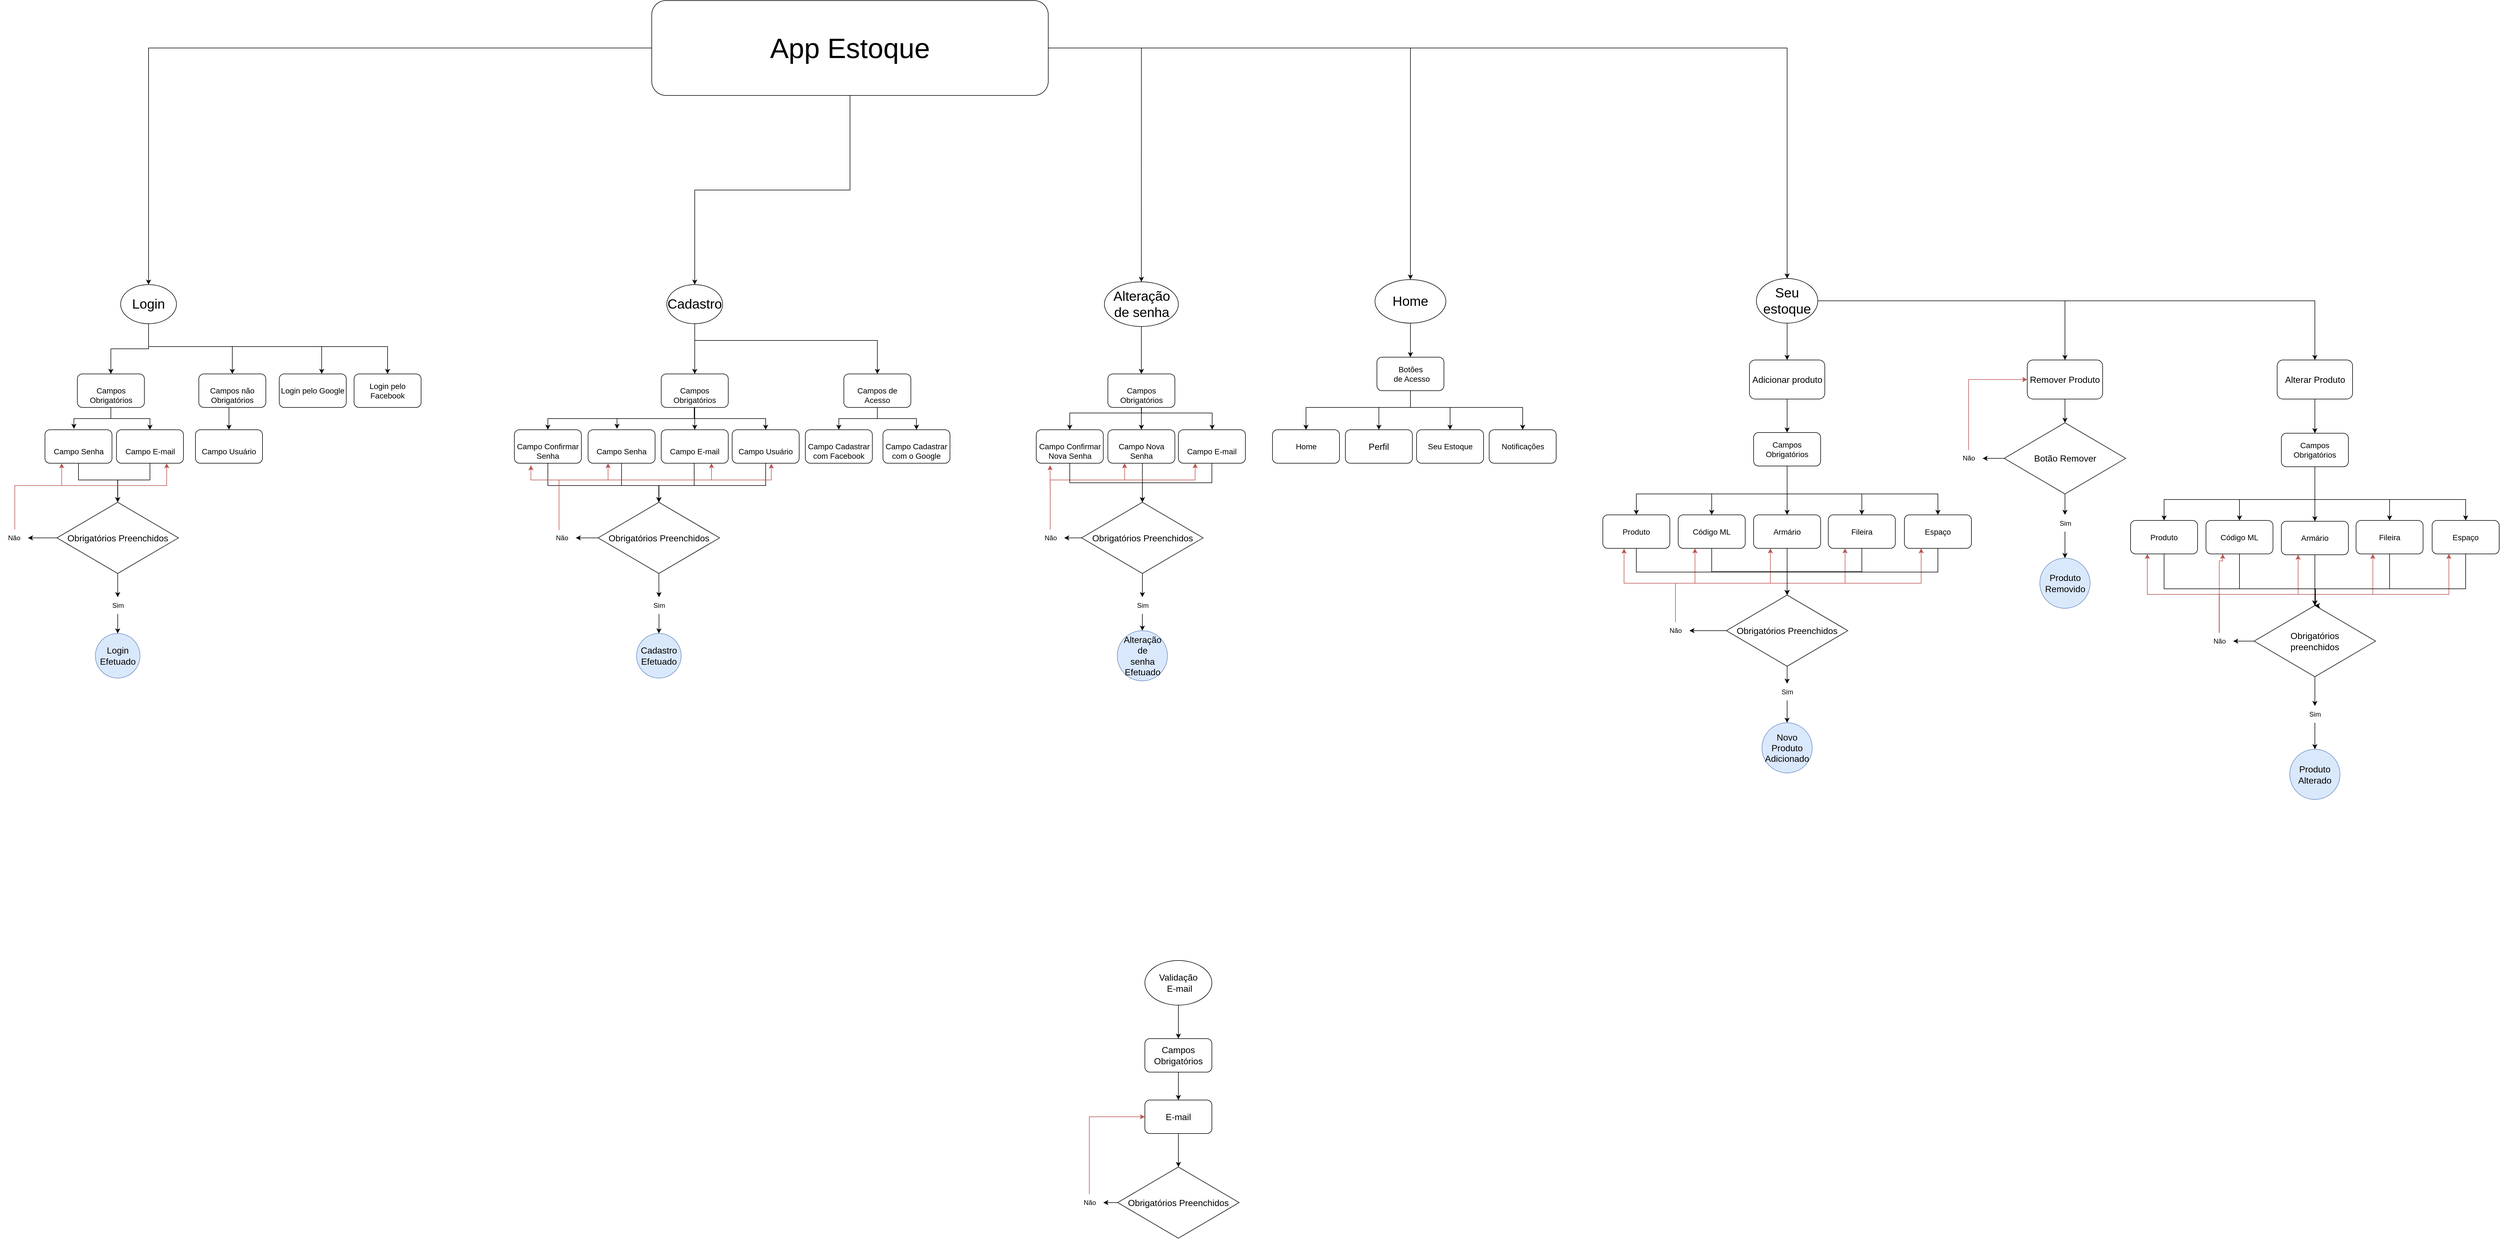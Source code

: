 <mxfile version="23.0.2" type="github" pages="4">
  <diagram name="Login" id="BAc4O2HyZUumQgEEkWEl">
    <mxGraphModel dx="1406" dy="1482" grid="1" gridSize="10" guides="1" tooltips="1" connect="1" arrows="1" fold="1" page="1" pageScale="1" pageWidth="827" pageHeight="1169" background="none" math="0" shadow="0">
      <root>
        <mxCell id="0" />
        <mxCell id="1" parent="0" />
        <mxCell id="y95-ZTT2ouDbutjckBKJ-67" style="edgeStyle=orthogonalEdgeStyle;rounded=0;orthogonalLoop=1;jettySize=auto;html=1;entryX=0.5;entryY=0;entryDx=0;entryDy=0;" parent="1" source="7oMFQ5yD7dIiA29qG7gE-1" target="y95-ZTT2ouDbutjckBKJ-5" edge="1">
          <mxGeometry relative="1" as="geometry" />
        </mxCell>
        <mxCell id="eZ5YkA1IrtE-Hj3yZzL5-5" style="edgeStyle=orthogonalEdgeStyle;rounded=0;orthogonalLoop=1;jettySize=auto;html=1;entryX=0.5;entryY=0;entryDx=0;entryDy=0;" parent="1" source="7oMFQ5yD7dIiA29qG7gE-1" target="y95-ZTT2ouDbutjckBKJ-6" edge="1">
          <mxGeometry relative="1" as="geometry">
            <Array as="points">
              <mxPoint x="-74" y="570" />
              <mxPoint x="76" y="570" />
            </Array>
          </mxGeometry>
        </mxCell>
        <mxCell id="eZ5YkA1IrtE-Hj3yZzL5-8" style="edgeStyle=orthogonalEdgeStyle;rounded=0;orthogonalLoop=1;jettySize=auto;html=1;" parent="1" source="7oMFQ5yD7dIiA29qG7gE-1" edge="1">
          <mxGeometry relative="1" as="geometry">
            <Array as="points">
              <mxPoint x="-74" y="570" />
              <mxPoint x="236" y="570" />
            </Array>
            <mxPoint x="236.0" y="619" as="targetPoint" />
          </mxGeometry>
        </mxCell>
        <mxCell id="GzZo_aXkres6YbmN9Spd-1" style="edgeStyle=orthogonalEdgeStyle;rounded=0;orthogonalLoop=1;jettySize=auto;html=1;entryX=0.5;entryY=0;entryDx=0;entryDy=0;" edge="1" parent="1" source="7oMFQ5yD7dIiA29qG7gE-1" target="eZ5YkA1IrtE-Hj3yZzL5-2">
          <mxGeometry relative="1" as="geometry">
            <Array as="points">
              <mxPoint x="-74" y="570" />
              <mxPoint x="354" y="570" />
            </Array>
          </mxGeometry>
        </mxCell>
        <mxCell id="7oMFQ5yD7dIiA29qG7gE-1" value="&lt;font style=&quot;font-size: 24px;&quot;&gt;Login&lt;/font&gt;" style="ellipse;whiteSpace=wrap;html=1;" parent="1" vertex="1">
          <mxGeometry x="-124" y="459" width="100" height="70" as="geometry" />
        </mxCell>
        <mxCell id="v3TdhVzLn-ePwKTXhvnV-84" style="edgeStyle=orthogonalEdgeStyle;rounded=0;orthogonalLoop=1;jettySize=auto;html=1;entryX=0;entryY=0.5;entryDx=0;entryDy=0;" parent="1" source="y95-ZTT2ouDbutjckBKJ-2" target="y95-ZTT2ouDbutjckBKJ-16" edge="1">
          <mxGeometry relative="1" as="geometry">
            <Array as="points">
              <mxPoint x="-71.5" y="809" />
              <mxPoint x="-129.5" y="809" />
            </Array>
          </mxGeometry>
        </mxCell>
        <mxCell id="y95-ZTT2ouDbutjckBKJ-2" value="&lt;font style=&quot;font-size: 14px;&quot;&gt;&lt;br&gt;Campo E-mail&lt;/font&gt;" style="rounded=1;whiteSpace=wrap;html=1;" parent="1" vertex="1">
          <mxGeometry x="-131.5" y="719" width="120" height="60" as="geometry" />
        </mxCell>
        <mxCell id="y95-ZTT2ouDbutjckBKJ-4" value="&lt;font style=&quot;font-size: 14px;&quot;&gt;&lt;br&gt;Campo Usuário&lt;/font&gt;" style="rounded=1;whiteSpace=wrap;html=1;" parent="1" vertex="1">
          <mxGeometry x="10" y="719" width="120" height="60" as="geometry" />
        </mxCell>
        <mxCell id="y95-ZTT2ouDbutjckBKJ-63" style="edgeStyle=orthogonalEdgeStyle;rounded=0;orthogonalLoop=1;jettySize=auto;html=1;entryX=0.5;entryY=0;entryDx=0;entryDy=0;" parent="1" source="y95-ZTT2ouDbutjckBKJ-5" target="y95-ZTT2ouDbutjckBKJ-2" edge="1">
          <mxGeometry relative="1" as="geometry" />
        </mxCell>
        <mxCell id="y95-ZTT2ouDbutjckBKJ-5" value="&lt;font style=&quot;font-size: 14px;&quot;&gt;&lt;br&gt;Campos Obrigatórios&lt;/font&gt;" style="rounded=1;whiteSpace=wrap;html=1;" parent="1" vertex="1">
          <mxGeometry x="-201.5" y="619" width="120" height="60" as="geometry" />
        </mxCell>
        <mxCell id="y95-ZTT2ouDbutjckBKJ-15" style="edgeStyle=orthogonalEdgeStyle;rounded=0;orthogonalLoop=1;jettySize=auto;html=1;entryX=0.5;entryY=0;entryDx=0;entryDy=0;" parent="1" source="y95-ZTT2ouDbutjckBKJ-6" target="y95-ZTT2ouDbutjckBKJ-4" edge="1">
          <mxGeometry relative="1" as="geometry">
            <Array as="points">
              <mxPoint x="70" y="705" />
              <mxPoint x="70" y="705" />
            </Array>
          </mxGeometry>
        </mxCell>
        <mxCell id="y95-ZTT2ouDbutjckBKJ-6" value="&lt;font style=&quot;font-size: 14px;&quot;&gt;&lt;br&gt;Campos não Obrigatórios&lt;/font&gt;" style="rounded=1;whiteSpace=wrap;html=1;" parent="1" vertex="1">
          <mxGeometry x="16" y="619" width="120" height="60" as="geometry" />
        </mxCell>
        <mxCell id="v3TdhVzLn-ePwKTXhvnV-83" style="edgeStyle=orthogonalEdgeStyle;rounded=0;orthogonalLoop=1;jettySize=auto;html=1;entryX=0;entryY=0.5;entryDx=0;entryDy=0;" parent="1" source="y95-ZTT2ouDbutjckBKJ-13" target="y95-ZTT2ouDbutjckBKJ-16" edge="1">
          <mxGeometry relative="1" as="geometry">
            <Array as="points">
              <mxPoint x="-199.5" y="809" />
              <mxPoint x="-129.5" y="809" />
            </Array>
          </mxGeometry>
        </mxCell>
        <mxCell id="y95-ZTT2ouDbutjckBKJ-13" value="&lt;font style=&quot;font-size: 14px;&quot;&gt;&lt;br&gt;Campo Senha&lt;/font&gt;" style="rounded=1;whiteSpace=wrap;html=1;" parent="1" vertex="1">
          <mxGeometry x="-259.5" y="719" width="120" height="60" as="geometry" />
        </mxCell>
        <mxCell id="y95-ZTT2ouDbutjckBKJ-51" style="edgeStyle=orthogonalEdgeStyle;rounded=0;orthogonalLoop=1;jettySize=auto;html=1;" parent="1" source="y95-ZTT2ouDbutjckBKJ-16" target="y95-ZTT2ouDbutjckBKJ-26" edge="1">
          <mxGeometry relative="1" as="geometry">
            <mxPoint x="-283" y="912.8" as="targetPoint" />
          </mxGeometry>
        </mxCell>
        <mxCell id="y95-ZTT2ouDbutjckBKJ-57" style="edgeStyle=orthogonalEdgeStyle;rounded=0;orthogonalLoop=1;jettySize=auto;html=1;" parent="1" source="y95-ZTT2ouDbutjckBKJ-16" target="y95-ZTT2ouDbutjckBKJ-27" edge="1">
          <mxGeometry relative="1" as="geometry" />
        </mxCell>
        <mxCell id="y95-ZTT2ouDbutjckBKJ-16" value="&lt;font size=&quot;3&quot;&gt;Obrigatórios Preenchidos&lt;/font&gt;" style="rhombus;whiteSpace=wrap;html=1;direction=south;" parent="1" vertex="1">
          <mxGeometry x="-238" y="849" width="217.5" height="127.5" as="geometry" />
        </mxCell>
        <mxCell id="v3TdhVzLn-ePwKTXhvnV-57" style="edgeStyle=orthogonalEdgeStyle;rounded=0;orthogonalLoop=1;jettySize=auto;html=1;entryX=0.25;entryY=1;entryDx=0;entryDy=0;fillColor=#f8cecc;gradientColor=#ea6b66;strokeColor=#b85450;" parent="1" source="y95-ZTT2ouDbutjckBKJ-26" target="y95-ZTT2ouDbutjckBKJ-13" edge="1">
          <mxGeometry relative="1" as="geometry">
            <Array as="points">
              <mxPoint x="-313.5" y="819" />
              <mxPoint x="-229.5" y="819" />
            </Array>
          </mxGeometry>
        </mxCell>
        <mxCell id="v3TdhVzLn-ePwKTXhvnV-58" style="edgeStyle=orthogonalEdgeStyle;rounded=0;orthogonalLoop=1;jettySize=auto;html=1;entryX=0.75;entryY=1;entryDx=0;entryDy=0;fillColor=#f8cecc;gradientColor=#ea6b66;strokeColor=#b85450;" parent="1" source="y95-ZTT2ouDbutjckBKJ-26" target="y95-ZTT2ouDbutjckBKJ-2" edge="1">
          <mxGeometry relative="1" as="geometry">
            <Array as="points">
              <mxPoint x="-313.5" y="819" />
              <mxPoint x="-41.5" y="819" />
            </Array>
          </mxGeometry>
        </mxCell>
        <mxCell id="y95-ZTT2ouDbutjckBKJ-26" value="Não" style="text;html=1;align=center;verticalAlign=middle;resizable=0;points=[];autosize=1;strokeColor=none;fillColor=none;" parent="1" vertex="1">
          <mxGeometry x="-340" y="897.75" width="50" height="30" as="geometry" />
        </mxCell>
        <mxCell id="y95-ZTT2ouDbutjckBKJ-59" style="edgeStyle=orthogonalEdgeStyle;rounded=0;orthogonalLoop=1;jettySize=auto;html=1;" parent="1" source="y95-ZTT2ouDbutjckBKJ-27" target="y95-ZTT2ouDbutjckBKJ-58" edge="1">
          <mxGeometry relative="1" as="geometry" />
        </mxCell>
        <mxCell id="y95-ZTT2ouDbutjckBKJ-27" value="Sim" style="text;html=1;align=center;verticalAlign=middle;resizable=0;points=[];autosize=1;strokeColor=none;fillColor=none;" parent="1" vertex="1">
          <mxGeometry x="-149.25" y="1019" width="40" height="30" as="geometry" />
        </mxCell>
        <mxCell id="y95-ZTT2ouDbutjckBKJ-58" value="&lt;font size=&quot;3&quot;&gt;Login Efetuado&lt;/font&gt;" style="ellipse;whiteSpace=wrap;html=1;aspect=fixed;fillColor=#dae8fc;strokeColor=#6c8ebf;" parent="1" vertex="1">
          <mxGeometry x="-169.25" y="1084" width="80" height="80" as="geometry" />
        </mxCell>
        <mxCell id="y95-ZTT2ouDbutjckBKJ-64" style="edgeStyle=orthogonalEdgeStyle;rounded=0;orthogonalLoop=1;jettySize=auto;html=1;entryX=0.432;entryY=-0.027;entryDx=0;entryDy=0;entryPerimeter=0;" parent="1" source="y95-ZTT2ouDbutjckBKJ-5" target="y95-ZTT2ouDbutjckBKJ-13" edge="1">
          <mxGeometry relative="1" as="geometry" />
        </mxCell>
        <mxCell id="2-kzOGpWzGPgEqoSC0ea-24" style="edgeStyle=orthogonalEdgeStyle;rounded=0;orthogonalLoop=1;jettySize=auto;html=1;entryX=0.5;entryY=0;entryDx=0;entryDy=0;" parent="1" source="2-kzOGpWzGPgEqoSC0ea-26" target="2-kzOGpWzGPgEqoSC0ea-31" edge="1">
          <mxGeometry relative="1" as="geometry" />
        </mxCell>
        <mxCell id="v3TdhVzLn-ePwKTXhvnV-5" style="edgeStyle=orthogonalEdgeStyle;rounded=0;orthogonalLoop=1;jettySize=auto;html=1;" parent="1" source="2-kzOGpWzGPgEqoSC0ea-26" target="2-kzOGpWzGPgEqoSC0ea-33" edge="1">
          <mxGeometry relative="1" as="geometry">
            <Array as="points">
              <mxPoint x="904" y="559" />
              <mxPoint x="1231" y="559" />
            </Array>
          </mxGeometry>
        </mxCell>
        <mxCell id="2-kzOGpWzGPgEqoSC0ea-26" value="&lt;font style=&quot;font-size: 24px;&quot;&gt;Cadastro&lt;/font&gt;" style="ellipse;whiteSpace=wrap;html=1;" parent="1" vertex="1">
          <mxGeometry x="854" y="459" width="100" height="70" as="geometry" />
        </mxCell>
        <mxCell id="v3TdhVzLn-ePwKTXhvnV-50" style="edgeStyle=orthogonalEdgeStyle;rounded=0;orthogonalLoop=1;jettySize=auto;html=1;entryX=0;entryY=0.5;entryDx=0;entryDy=0;" parent="1" source="2-kzOGpWzGPgEqoSC0ea-28" target="2-kzOGpWzGPgEqoSC0ea-37" edge="1">
          <mxGeometry relative="1" as="geometry">
            <Array as="points">
              <mxPoint x="903" y="819" />
              <mxPoint x="840" y="819" />
            </Array>
          </mxGeometry>
        </mxCell>
        <mxCell id="2-kzOGpWzGPgEqoSC0ea-28" value="&lt;font style=&quot;font-size: 14px;&quot;&gt;&lt;br&gt;Campo E-mail&lt;/font&gt;" style="rounded=1;whiteSpace=wrap;html=1;" parent="1" vertex="1">
          <mxGeometry x="844" y="719" width="120" height="60" as="geometry" />
        </mxCell>
        <mxCell id="v3TdhVzLn-ePwKTXhvnV-51" style="edgeStyle=orthogonalEdgeStyle;rounded=0;orthogonalLoop=1;jettySize=auto;html=1;entryX=0;entryY=0.5;entryDx=0;entryDy=0;" parent="1" source="2-kzOGpWzGPgEqoSC0ea-29" target="2-kzOGpWzGPgEqoSC0ea-37" edge="1">
          <mxGeometry relative="1" as="geometry">
            <Array as="points">
              <mxPoint x="1031" y="819" />
              <mxPoint x="840" y="819" />
            </Array>
          </mxGeometry>
        </mxCell>
        <mxCell id="2-kzOGpWzGPgEqoSC0ea-29" value="&lt;font style=&quot;font-size: 14px;&quot;&gt;&lt;br&gt;Campo Usuário&lt;br&gt;&lt;/font&gt;" style="rounded=1;whiteSpace=wrap;html=1;" parent="1" vertex="1">
          <mxGeometry x="971" y="719" width="120" height="60" as="geometry" />
        </mxCell>
        <mxCell id="2-kzOGpWzGPgEqoSC0ea-74" style="edgeStyle=orthogonalEdgeStyle;rounded=0;orthogonalLoop=1;jettySize=auto;html=1;elbow=vertical;" parent="1" source="2-kzOGpWzGPgEqoSC0ea-31" target="2-kzOGpWzGPgEqoSC0ea-71" edge="1">
          <mxGeometry relative="1" as="geometry">
            <Array as="points">
              <mxPoint x="904" y="699" />
              <mxPoint x="641" y="699" />
            </Array>
          </mxGeometry>
        </mxCell>
        <mxCell id="2-kzOGpWzGPgEqoSC0ea-75" style="edgeStyle=orthogonalEdgeStyle;rounded=0;orthogonalLoop=1;jettySize=auto;html=1;entryX=0.5;entryY=0;entryDx=0;entryDy=0;elbow=vertical;" parent="1" source="2-kzOGpWzGPgEqoSC0ea-31" target="2-kzOGpWzGPgEqoSC0ea-29" edge="1">
          <mxGeometry relative="1" as="geometry">
            <Array as="points">
              <mxPoint x="903" y="699" />
              <mxPoint x="1031" y="699" />
            </Array>
          </mxGeometry>
        </mxCell>
        <mxCell id="v3TdhVzLn-ePwKTXhvnV-65" style="edgeStyle=orthogonalEdgeStyle;rounded=0;orthogonalLoop=1;jettySize=auto;html=1;entryX=0.5;entryY=0;entryDx=0;entryDy=0;" parent="1" source="2-kzOGpWzGPgEqoSC0ea-31" target="2-kzOGpWzGPgEqoSC0ea-28" edge="1">
          <mxGeometry relative="1" as="geometry" />
        </mxCell>
        <mxCell id="2-kzOGpWzGPgEqoSC0ea-31" value="&lt;font style=&quot;font-size: 14px;&quot;&gt;&lt;br&gt;Campos Obrigatórios&lt;/font&gt;" style="rounded=1;whiteSpace=wrap;html=1;" parent="1" vertex="1">
          <mxGeometry x="844" y="619" width="120" height="60" as="geometry" />
        </mxCell>
        <mxCell id="2-kzOGpWzGPgEqoSC0ea-59" style="edgeStyle=orthogonalEdgeStyle;rounded=0;orthogonalLoop=1;jettySize=auto;html=1;entryX=0.5;entryY=0;entryDx=0;entryDy=0;elbow=vertical;" parent="1" source="2-kzOGpWzGPgEqoSC0ea-33" target="2-kzOGpWzGPgEqoSC0ea-46" edge="1">
          <mxGeometry relative="1" as="geometry" />
        </mxCell>
        <mxCell id="2-kzOGpWzGPgEqoSC0ea-61" style="edgeStyle=orthogonalEdgeStyle;rounded=0;orthogonalLoop=1;jettySize=auto;html=1;entryX=0.5;entryY=0;entryDx=0;entryDy=0;elbow=vertical;" parent="1" source="2-kzOGpWzGPgEqoSC0ea-33" target="2-kzOGpWzGPgEqoSC0ea-60" edge="1">
          <mxGeometry relative="1" as="geometry" />
        </mxCell>
        <mxCell id="2-kzOGpWzGPgEqoSC0ea-33" value="&lt;font style=&quot;font-size: 14px;&quot;&gt;&lt;br&gt;Campos de Acesso&lt;/font&gt;" style="rounded=1;whiteSpace=wrap;html=1;" parent="1" vertex="1">
          <mxGeometry x="1171" y="619" width="120" height="60" as="geometry" />
        </mxCell>
        <mxCell id="v3TdhVzLn-ePwKTXhvnV-49" style="edgeStyle=orthogonalEdgeStyle;rounded=0;orthogonalLoop=1;jettySize=auto;html=1;entryX=0;entryY=0.5;entryDx=0;entryDy=0;" parent="1" source="2-kzOGpWzGPgEqoSC0ea-34" target="2-kzOGpWzGPgEqoSC0ea-37" edge="1">
          <mxGeometry relative="1" as="geometry">
            <Array as="points">
              <mxPoint x="773" y="819" />
              <mxPoint x="840" y="819" />
            </Array>
          </mxGeometry>
        </mxCell>
        <mxCell id="2-kzOGpWzGPgEqoSC0ea-34" value="&lt;font style=&quot;font-size: 14px;&quot;&gt;&lt;br&gt;Campo Senha&lt;/font&gt;" style="rounded=1;whiteSpace=wrap;html=1;" parent="1" vertex="1">
          <mxGeometry x="713" y="719" width="120" height="60" as="geometry" />
        </mxCell>
        <mxCell id="2-kzOGpWzGPgEqoSC0ea-35" style="edgeStyle=orthogonalEdgeStyle;rounded=0;orthogonalLoop=1;jettySize=auto;html=1;" parent="1" source="2-kzOGpWzGPgEqoSC0ea-37" target="2-kzOGpWzGPgEqoSC0ea-41" edge="1">
          <mxGeometry relative="1" as="geometry">
            <mxPoint x="686" y="912.8" as="targetPoint" />
          </mxGeometry>
        </mxCell>
        <mxCell id="2-kzOGpWzGPgEqoSC0ea-36" style="edgeStyle=orthogonalEdgeStyle;rounded=0;orthogonalLoop=1;jettySize=auto;html=1;" parent="1" source="2-kzOGpWzGPgEqoSC0ea-37" target="2-kzOGpWzGPgEqoSC0ea-43" edge="1">
          <mxGeometry relative="1" as="geometry" />
        </mxCell>
        <mxCell id="2-kzOGpWzGPgEqoSC0ea-37" value="&lt;font size=&quot;3&quot;&gt;Obrigatórios Preenchidos&lt;/font&gt;" style="rhombus;whiteSpace=wrap;html=1;direction=south;" parent="1" vertex="1">
          <mxGeometry x="731" y="849" width="217.5" height="127.5" as="geometry" />
        </mxCell>
        <mxCell id="2-kzOGpWzGPgEqoSC0ea-39" style="edgeStyle=orthogonalEdgeStyle;rounded=0;orthogonalLoop=1;jettySize=auto;html=1;entryX=0.75;entryY=1;entryDx=0;entryDy=0;fillColor=#f8cecc;gradientColor=#ea6b66;strokeColor=#b85450;" parent="1" target="2-kzOGpWzGPgEqoSC0ea-28" edge="1">
          <mxGeometry relative="1" as="geometry">
            <mxPoint x="941" y="809" as="targetPoint" />
            <mxPoint x="661" y="899" as="sourcePoint" />
            <Array as="points">
              <mxPoint x="661" y="809" />
              <mxPoint x="934" y="809" />
              <mxPoint x="934" y="789" />
              <mxPoint x="934" y="789" />
            </Array>
          </mxGeometry>
        </mxCell>
        <mxCell id="2-kzOGpWzGPgEqoSC0ea-63" style="edgeStyle=orthogonalEdgeStyle;rounded=0;orthogonalLoop=1;jettySize=auto;html=1;elbow=vertical;entryX=0.584;entryY=1.011;entryDx=0;entryDy=0;entryPerimeter=0;fillColor=#f8cecc;gradientColor=#ea6b66;strokeColor=#b85450;" parent="1" source="2-kzOGpWzGPgEqoSC0ea-41" target="2-kzOGpWzGPgEqoSC0ea-29" edge="1">
          <mxGeometry relative="1" as="geometry">
            <mxPoint x="1041" y="829" as="targetPoint" />
            <Array as="points">
              <mxPoint x="661" y="809" />
              <mxPoint x="1041" y="809" />
            </Array>
          </mxGeometry>
        </mxCell>
        <mxCell id="2-kzOGpWzGPgEqoSC0ea-41" value="Não" style="text;html=1;align=center;verticalAlign=middle;resizable=0;points=[];autosize=1;strokeColor=none;fillColor=none;" parent="1" vertex="1">
          <mxGeometry x="641" y="897.75" width="50" height="30" as="geometry" />
        </mxCell>
        <mxCell id="2-kzOGpWzGPgEqoSC0ea-42" style="edgeStyle=orthogonalEdgeStyle;rounded=0;orthogonalLoop=1;jettySize=auto;html=1;" parent="1" source="2-kzOGpWzGPgEqoSC0ea-43" target="2-kzOGpWzGPgEqoSC0ea-44" edge="1">
          <mxGeometry relative="1" as="geometry" />
        </mxCell>
        <mxCell id="2-kzOGpWzGPgEqoSC0ea-43" value="Sim" style="text;html=1;align=center;verticalAlign=middle;resizable=0;points=[];autosize=1;strokeColor=none;fillColor=none;" parent="1" vertex="1">
          <mxGeometry x="820" y="1019" width="40" height="30" as="geometry" />
        </mxCell>
        <mxCell id="2-kzOGpWzGPgEqoSC0ea-44" value="&lt;font size=&quot;3&quot;&gt;Cadastro Efetuado&lt;/font&gt;" style="ellipse;whiteSpace=wrap;html=1;aspect=fixed;fillColor=#dae8fc;strokeColor=#6c8ebf;" parent="1" vertex="1">
          <mxGeometry x="799.75" y="1084" width="80" height="80" as="geometry" />
        </mxCell>
        <mxCell id="2-kzOGpWzGPgEqoSC0ea-45" style="edgeStyle=orthogonalEdgeStyle;rounded=0;orthogonalLoop=1;jettySize=auto;html=1;entryX=0.432;entryY=-0.027;entryDx=0;entryDy=0;entryPerimeter=0;" parent="1" source="2-kzOGpWzGPgEqoSC0ea-31" target="2-kzOGpWzGPgEqoSC0ea-34" edge="1">
          <mxGeometry relative="1" as="geometry">
            <Array as="points">
              <mxPoint x="904" y="699" />
              <mxPoint x="765" y="699" />
            </Array>
          </mxGeometry>
        </mxCell>
        <mxCell id="2-kzOGpWzGPgEqoSC0ea-46" value="&lt;font style=&quot;font-size: 14px;&quot;&gt;&lt;br&gt;Campo Cadastrar com Facebook&lt;/font&gt;" style="rounded=1;whiteSpace=wrap;html=1;" parent="1" vertex="1">
          <mxGeometry x="1102" y="719" width="120" height="60" as="geometry" />
        </mxCell>
        <mxCell id="2-kzOGpWzGPgEqoSC0ea-60" value="&lt;font style=&quot;font-size: 14px;&quot;&gt;&lt;br&gt;Campo Cadastrar com o Google&lt;/font&gt;" style="rounded=1;whiteSpace=wrap;html=1;" parent="1" vertex="1">
          <mxGeometry x="1241" y="719" width="120" height="60" as="geometry" />
        </mxCell>
        <mxCell id="v3TdhVzLn-ePwKTXhvnV-72" style="edgeStyle=orthogonalEdgeStyle;rounded=0;orthogonalLoop=1;jettySize=auto;html=1;entryX=0.5;entryY=0;entryDx=0;entryDy=0;" parent="1" source="2-kzOGpWzGPgEqoSC0ea-68" target="7oMFQ5yD7dIiA29qG7gE-1" edge="1">
          <mxGeometry relative="1" as="geometry" />
        </mxCell>
        <mxCell id="v3TdhVzLn-ePwKTXhvnV-74" style="edgeStyle=orthogonalEdgeStyle;rounded=0;orthogonalLoop=1;jettySize=auto;html=1;entryX=0.5;entryY=0;entryDx=0;entryDy=0;" parent="1" source="2-kzOGpWzGPgEqoSC0ea-68" target="2-kzOGpWzGPgEqoSC0ea-26" edge="1">
          <mxGeometry relative="1" as="geometry" />
        </mxCell>
        <mxCell id="v3TdhVzLn-ePwKTXhvnV-75" style="edgeStyle=orthogonalEdgeStyle;rounded=0;orthogonalLoop=1;jettySize=auto;html=1;entryX=0.5;entryY=0;entryDx=0;entryDy=0;" parent="1" source="2-kzOGpWzGPgEqoSC0ea-68" target="XXXNM4ir9inLsVqeI-Iy-3" edge="1">
          <mxGeometry relative="1" as="geometry" />
        </mxCell>
        <mxCell id="v3TdhVzLn-ePwKTXhvnV-93" style="edgeStyle=orthogonalEdgeStyle;rounded=0;orthogonalLoop=1;jettySize=auto;html=1;entryX=0.5;entryY=0;entryDx=0;entryDy=0;" parent="1" source="2-kzOGpWzGPgEqoSC0ea-68" target="v3TdhVzLn-ePwKTXhvnV-8" edge="1">
          <mxGeometry relative="1" as="geometry" />
        </mxCell>
        <mxCell id="fvCeEO-MNhHzuWHxk8cH-35" style="edgeStyle=orthogonalEdgeStyle;rounded=0;orthogonalLoop=1;jettySize=auto;html=1;entryX=0.5;entryY=0;entryDx=0;entryDy=0;" parent="1" source="2-kzOGpWzGPgEqoSC0ea-68" target="v3TdhVzLn-ePwKTXhvnV-98" edge="1">
          <mxGeometry relative="1" as="geometry" />
        </mxCell>
        <mxCell id="2-kzOGpWzGPgEqoSC0ea-68" value="&lt;font style=&quot;font-size: 50px;&quot;&gt;App Estoque&lt;/font&gt;" style="rounded=1;whiteSpace=wrap;html=1;" parent="1" vertex="1">
          <mxGeometry x="827" y="-50" width="710" height="170" as="geometry" />
        </mxCell>
        <mxCell id="v3TdhVzLn-ePwKTXhvnV-48" style="edgeStyle=orthogonalEdgeStyle;rounded=0;orthogonalLoop=1;jettySize=auto;html=1;entryX=0;entryY=0.5;entryDx=0;entryDy=0;" parent="1" source="2-kzOGpWzGPgEqoSC0ea-71" target="2-kzOGpWzGPgEqoSC0ea-37" edge="1">
          <mxGeometry relative="1" as="geometry">
            <Array as="points">
              <mxPoint x="641" y="819" />
              <mxPoint x="840" y="819" />
            </Array>
          </mxGeometry>
        </mxCell>
        <mxCell id="2-kzOGpWzGPgEqoSC0ea-71" value="&lt;font style=&quot;font-size: 14px;&quot;&gt;&lt;br&gt;Campo Confirmar Senha&lt;/font&gt;" style="rounded=1;whiteSpace=wrap;html=1;" parent="1" vertex="1">
          <mxGeometry x="581" y="719" width="120" height="60" as="geometry" />
        </mxCell>
        <mxCell id="XXXNM4ir9inLsVqeI-Iy-1" style="edgeStyle=orthogonalEdgeStyle;rounded=0;orthogonalLoop=1;jettySize=auto;html=1;entryX=0.5;entryY=0;entryDx=0;entryDy=0;" parent="1" source="XXXNM4ir9inLsVqeI-Iy-3" target="XXXNM4ir9inLsVqeI-Iy-8" edge="1">
          <mxGeometry relative="1" as="geometry" />
        </mxCell>
        <mxCell id="XXXNM4ir9inLsVqeI-Iy-3" value="&lt;font style=&quot;font-size: 24px;&quot;&gt;Alteração de senha&lt;br&gt;&lt;/font&gt;" style="ellipse;whiteSpace=wrap;html=1;" parent="1" vertex="1">
          <mxGeometry x="1637.5" y="454" width="132.5" height="80" as="geometry" />
        </mxCell>
        <mxCell id="v3TdhVzLn-ePwKTXhvnV-64" style="edgeStyle=orthogonalEdgeStyle;rounded=0;orthogonalLoop=1;jettySize=auto;html=1;entryX=0;entryY=0.5;entryDx=0;entryDy=0;" parent="1" source="XXXNM4ir9inLsVqeI-Iy-5" target="XXXNM4ir9inLsVqeI-Iy-14" edge="1">
          <mxGeometry relative="1" as="geometry" />
        </mxCell>
        <mxCell id="XXXNM4ir9inLsVqeI-Iy-5" value="&lt;font style=&quot;font-size: 14px;&quot;&gt;&lt;br&gt;Campo E-mail&lt;/font&gt;" style="rounded=1;whiteSpace=wrap;html=1;" parent="1" vertex="1">
          <mxGeometry x="1770" y="719" width="120" height="60" as="geometry" />
        </mxCell>
        <mxCell id="XXXNM4ir9inLsVqeI-Iy-7" style="edgeStyle=orthogonalEdgeStyle;rounded=0;orthogonalLoop=1;jettySize=auto;html=1;entryX=0.5;entryY=0;entryDx=0;entryDy=0;" parent="1" source="XXXNM4ir9inLsVqeI-Iy-8" target="XXXNM4ir9inLsVqeI-Iy-5" edge="1">
          <mxGeometry relative="1" as="geometry">
            <Array as="points">
              <mxPoint x="1703.5" y="689" />
              <mxPoint x="1830.5" y="689" />
              <mxPoint x="1830.5" y="719" />
            </Array>
          </mxGeometry>
        </mxCell>
        <mxCell id="v3TdhVzLn-ePwKTXhvnV-46" style="edgeStyle=orthogonalEdgeStyle;rounded=0;orthogonalLoop=1;jettySize=auto;html=1;entryX=0.5;entryY=0;entryDx=0;entryDy=0;" parent="1" source="XXXNM4ir9inLsVqeI-Iy-8" target="v3TdhVzLn-ePwKTXhvnV-35" edge="1">
          <mxGeometry relative="1" as="geometry">
            <Array as="points">
              <mxPoint x="1703.5" y="689" />
              <mxPoint x="1575.5" y="689" />
            </Array>
          </mxGeometry>
        </mxCell>
        <mxCell id="v3TdhVzLn-ePwKTXhvnV-47" style="edgeStyle=orthogonalEdgeStyle;rounded=0;orthogonalLoop=1;jettySize=auto;html=1;entryX=0.5;entryY=0;entryDx=0;entryDy=0;" parent="1" source="XXXNM4ir9inLsVqeI-Iy-8" target="XXXNM4ir9inLsVqeI-Iy-11" edge="1">
          <mxGeometry relative="1" as="geometry" />
        </mxCell>
        <mxCell id="XXXNM4ir9inLsVqeI-Iy-8" value="&lt;font style=&quot;font-size: 14px;&quot;&gt;&lt;br&gt;Campos Obrigatórios&lt;/font&gt;" style="rounded=1;whiteSpace=wrap;html=1;" parent="1" vertex="1">
          <mxGeometry x="1643.75" y="619" width="120" height="60" as="geometry" />
        </mxCell>
        <mxCell id="v3TdhVzLn-ePwKTXhvnV-63" style="edgeStyle=orthogonalEdgeStyle;rounded=0;orthogonalLoop=1;jettySize=auto;html=1;entryX=0;entryY=0.5;entryDx=0;entryDy=0;" parent="1" source="XXXNM4ir9inLsVqeI-Iy-11" target="XXXNM4ir9inLsVqeI-Iy-14" edge="1">
          <mxGeometry relative="1" as="geometry">
            <Array as="points">
              <mxPoint x="1705.5" y="789" />
              <mxPoint x="1705.5" y="789" />
            </Array>
          </mxGeometry>
        </mxCell>
        <mxCell id="XXXNM4ir9inLsVqeI-Iy-11" value="&lt;font style=&quot;font-size: 14px;&quot;&gt;&lt;br&gt;Campo Nova Senha&lt;/font&gt;" style="rounded=1;whiteSpace=wrap;html=1;" parent="1" vertex="1">
          <mxGeometry x="1643.75" y="719" width="120" height="60" as="geometry" />
        </mxCell>
        <mxCell id="XXXNM4ir9inLsVqeI-Iy-12" style="edgeStyle=orthogonalEdgeStyle;rounded=0;orthogonalLoop=1;jettySize=auto;html=1;" parent="1" source="XXXNM4ir9inLsVqeI-Iy-14" target="XXXNM4ir9inLsVqeI-Iy-18" edge="1">
          <mxGeometry relative="1" as="geometry">
            <mxPoint x="1580.5" y="882.8" as="targetPoint" />
          </mxGeometry>
        </mxCell>
        <mxCell id="XXXNM4ir9inLsVqeI-Iy-13" style="edgeStyle=orthogonalEdgeStyle;rounded=0;orthogonalLoop=1;jettySize=auto;html=1;" parent="1" source="XXXNM4ir9inLsVqeI-Iy-14" target="XXXNM4ir9inLsVqeI-Iy-20" edge="1">
          <mxGeometry relative="1" as="geometry" />
        </mxCell>
        <mxCell id="XXXNM4ir9inLsVqeI-Iy-14" value="&lt;font size=&quot;3&quot;&gt;Obrigatórios Preenchidos&lt;/font&gt;" style="rhombus;whiteSpace=wrap;html=1;direction=south;" parent="1" vertex="1">
          <mxGeometry x="1596.75" y="849" width="217.5" height="127.5" as="geometry" />
        </mxCell>
        <mxCell id="v3TdhVzLn-ePwKTXhvnV-67" style="edgeStyle=orthogonalEdgeStyle;rounded=0;orthogonalLoop=1;jettySize=auto;html=1;entryX=0.25;entryY=1;entryDx=0;entryDy=0;fillColor=#f8cecc;gradientColor=#ea6b66;strokeColor=#b85450;" parent="1" source="XXXNM4ir9inLsVqeI-Iy-18" target="XXXNM4ir9inLsVqeI-Iy-11" edge="1">
          <mxGeometry relative="1" as="geometry">
            <Array as="points">
              <mxPoint x="1540.5" y="809" />
              <mxPoint x="1673.5" y="809" />
            </Array>
          </mxGeometry>
        </mxCell>
        <mxCell id="v3TdhVzLn-ePwKTXhvnV-68" style="edgeStyle=orthogonalEdgeStyle;rounded=0;orthogonalLoop=1;jettySize=auto;html=1;entryX=0.25;entryY=1;entryDx=0;entryDy=0;fillColor=#f8cecc;gradientColor=#ea6b66;strokeColor=#b85450;" parent="1" source="XXXNM4ir9inLsVqeI-Iy-18" target="XXXNM4ir9inLsVqeI-Iy-5" edge="1">
          <mxGeometry relative="1" as="geometry">
            <Array as="points">
              <mxPoint x="1540.5" y="809" />
              <mxPoint x="1799.5" y="809" />
            </Array>
          </mxGeometry>
        </mxCell>
        <mxCell id="XXXNM4ir9inLsVqeI-Iy-18" value="Não" style="text;html=1;align=center;verticalAlign=middle;resizable=0;points=[];autosize=1;strokeColor=none;fillColor=none;" parent="1" vertex="1">
          <mxGeometry x="1515.5" y="897.75" width="50" height="30" as="geometry" />
        </mxCell>
        <mxCell id="XXXNM4ir9inLsVqeI-Iy-19" style="edgeStyle=orthogonalEdgeStyle;rounded=0;orthogonalLoop=1;jettySize=auto;html=1;" parent="1" source="XXXNM4ir9inLsVqeI-Iy-20" target="XXXNM4ir9inLsVqeI-Iy-21" edge="1">
          <mxGeometry relative="1" as="geometry" />
        </mxCell>
        <mxCell id="XXXNM4ir9inLsVqeI-Iy-20" value="Sim" style="text;html=1;align=center;verticalAlign=middle;resizable=0;points=[];autosize=1;strokeColor=none;fillColor=none;" parent="1" vertex="1">
          <mxGeometry x="1685.5" y="1019" width="40" height="30" as="geometry" />
        </mxCell>
        <mxCell id="XXXNM4ir9inLsVqeI-Iy-21" value="&lt;font size=&quot;3&quot;&gt;Alteração de &lt;br&gt;senha Efetuado&lt;/font&gt;" style="ellipse;whiteSpace=wrap;html=1;aspect=fixed;fillColor=#dae8fc;strokeColor=#6c8ebf;" parent="1" vertex="1">
          <mxGeometry x="1660.5" y="1079" width="90" height="90" as="geometry" />
        </mxCell>
        <mxCell id="v3TdhVzLn-ePwKTXhvnV-4" style="edgeStyle=orthogonalEdgeStyle;rounded=0;orthogonalLoop=1;jettySize=auto;html=1;entryX=0.298;entryY=0.998;entryDx=0;entryDy=0;entryPerimeter=0;fillColor=#f8cecc;gradientColor=#ea6b66;strokeColor=#b85450;" parent="1" source="2-kzOGpWzGPgEqoSC0ea-41" target="2-kzOGpWzGPgEqoSC0ea-34" edge="1">
          <mxGeometry relative="1" as="geometry">
            <Array as="points">
              <mxPoint x="661" y="809" />
              <mxPoint x="749" y="809" />
            </Array>
          </mxGeometry>
        </mxCell>
        <mxCell id="v3TdhVzLn-ePwKTXhvnV-6" style="edgeStyle=orthogonalEdgeStyle;rounded=0;orthogonalLoop=1;jettySize=auto;html=1;entryX=0.5;entryY=0;entryDx=0;entryDy=0;" parent="1" source="v3TdhVzLn-ePwKTXhvnV-8" target="v3TdhVzLn-ePwKTXhvnV-14" edge="1">
          <mxGeometry relative="1" as="geometry" />
        </mxCell>
        <mxCell id="v3TdhVzLn-ePwKTXhvnV-8" value="&lt;span style=&quot;font-size: 24px;&quot;&gt;Home&lt;/span&gt;" style="ellipse;whiteSpace=wrap;html=1;" parent="1" vertex="1">
          <mxGeometry x="2122" y="450" width="127" height="78" as="geometry" />
        </mxCell>
        <mxCell id="v3TdhVzLn-ePwKTXhvnV-10" value="&lt;font size=&quot;3&quot;&gt;Perfil&lt;/font&gt;" style="rounded=1;whiteSpace=wrap;html=1;" parent="1" vertex="1">
          <mxGeometry x="2069" y="719" width="120" height="60" as="geometry" />
        </mxCell>
        <mxCell id="v3TdhVzLn-ePwKTXhvnV-11" value="&lt;font style=&quot;font-size: 14px;&quot;&gt;Seu Estoque&lt;br&gt;&lt;/font&gt;" style="rounded=1;whiteSpace=wrap;html=1;" parent="1" vertex="1">
          <mxGeometry x="2196.5" y="719" width="120" height="60" as="geometry" />
        </mxCell>
        <mxCell id="gW3WlaGmuALWCPeecHL0-1" style="edgeStyle=orthogonalEdgeStyle;rounded=0;orthogonalLoop=1;jettySize=auto;html=1;entryX=0.5;entryY=0;entryDx=0;entryDy=0;" parent="1" source="v3TdhVzLn-ePwKTXhvnV-14" target="v3TdhVzLn-ePwKTXhvnV-18" edge="1">
          <mxGeometry relative="1" as="geometry">
            <Array as="points">
              <mxPoint x="2185.5" y="679" />
              <mxPoint x="1998.5" y="679" />
            </Array>
          </mxGeometry>
        </mxCell>
        <mxCell id="gW3WlaGmuALWCPeecHL0-2" style="edgeStyle=orthogonalEdgeStyle;rounded=0;orthogonalLoop=1;jettySize=auto;html=1;entryX=0.5;entryY=0;entryDx=0;entryDy=0;" parent="1" source="v3TdhVzLn-ePwKTXhvnV-14" target="v3TdhVzLn-ePwKTXhvnV-10" edge="1">
          <mxGeometry relative="1" as="geometry">
            <Array as="points">
              <mxPoint x="2185.5" y="679" />
              <mxPoint x="2129.5" y="679" />
            </Array>
          </mxGeometry>
        </mxCell>
        <mxCell id="gW3WlaGmuALWCPeecHL0-3" style="edgeStyle=orthogonalEdgeStyle;rounded=0;orthogonalLoop=1;jettySize=auto;html=1;entryX=0.5;entryY=0;entryDx=0;entryDy=0;" parent="1" source="v3TdhVzLn-ePwKTXhvnV-14" target="v3TdhVzLn-ePwKTXhvnV-11" edge="1">
          <mxGeometry relative="1" as="geometry">
            <Array as="points">
              <mxPoint x="2185.5" y="679" />
              <mxPoint x="2256.5" y="679" />
            </Array>
          </mxGeometry>
        </mxCell>
        <mxCell id="gW3WlaGmuALWCPeecHL0-4" style="edgeStyle=orthogonalEdgeStyle;rounded=0;orthogonalLoop=1;jettySize=auto;html=1;entryX=0.5;entryY=0;entryDx=0;entryDy=0;" parent="1" source="v3TdhVzLn-ePwKTXhvnV-14" target="v3TdhVzLn-ePwKTXhvnV-94" edge="1">
          <mxGeometry relative="1" as="geometry">
            <Array as="points">
              <mxPoint x="2185.5" y="679" />
              <mxPoint x="2386.5" y="679" />
            </Array>
          </mxGeometry>
        </mxCell>
        <mxCell id="v3TdhVzLn-ePwKTXhvnV-14" value="&lt;font style=&quot;font-size: 14px;&quot;&gt;Botões&lt;br&gt;&amp;nbsp;de Acesso&lt;br&gt;&lt;/font&gt;" style="rounded=1;whiteSpace=wrap;html=1;" parent="1" vertex="1">
          <mxGeometry x="2125.5" y="589" width="120" height="60" as="geometry" />
        </mxCell>
        <mxCell id="v3TdhVzLn-ePwKTXhvnV-18" value="&lt;font style=&quot;font-size: 14px;&quot;&gt;Home&lt;/font&gt;" style="rounded=1;whiteSpace=wrap;html=1;" parent="1" vertex="1">
          <mxGeometry x="1938.5" y="719" width="120" height="60" as="geometry" />
        </mxCell>
        <mxCell id="v3TdhVzLn-ePwKTXhvnV-62" style="edgeStyle=orthogonalEdgeStyle;rounded=0;orthogonalLoop=1;jettySize=auto;html=1;" parent="1" source="v3TdhVzLn-ePwKTXhvnV-35" target="XXXNM4ir9inLsVqeI-Iy-14" edge="1">
          <mxGeometry relative="1" as="geometry" />
        </mxCell>
        <mxCell id="v3TdhVzLn-ePwKTXhvnV-35" value="&lt;font style=&quot;font-size: 14px;&quot;&gt;&lt;br&gt;Campo Confirmar Nova Senha&lt;/font&gt;" style="rounded=1;whiteSpace=wrap;html=1;" parent="1" vertex="1">
          <mxGeometry x="1515.5" y="719" width="120" height="60" as="geometry" />
        </mxCell>
        <mxCell id="v3TdhVzLn-ePwKTXhvnV-53" style="edgeStyle=orthogonalEdgeStyle;rounded=0;orthogonalLoop=1;jettySize=auto;html=1;entryX=0.247;entryY=1.063;entryDx=0;entryDy=0;entryPerimeter=0;fillColor=#f8cecc;gradientColor=#ea6b66;strokeColor=#b85450;" parent="1" source="2-kzOGpWzGPgEqoSC0ea-41" target="2-kzOGpWzGPgEqoSC0ea-71" edge="1">
          <mxGeometry relative="1" as="geometry">
            <Array as="points">
              <mxPoint x="661" y="809" />
              <mxPoint x="611" y="809" />
            </Array>
          </mxGeometry>
        </mxCell>
        <mxCell id="v3TdhVzLn-ePwKTXhvnV-70" style="edgeStyle=orthogonalEdgeStyle;rounded=0;orthogonalLoop=1;jettySize=auto;html=1;entryX=0.206;entryY=1.06;entryDx=0;entryDy=0;entryPerimeter=0;fillColor=#f8cecc;gradientColor=#ea6b66;strokeColor=#b85450;" parent="1" source="XXXNM4ir9inLsVqeI-Iy-18" target="v3TdhVzLn-ePwKTXhvnV-35" edge="1">
          <mxGeometry relative="1" as="geometry" />
        </mxCell>
        <mxCell id="v3TdhVzLn-ePwKTXhvnV-94" value="&lt;font style=&quot;font-size: 14px;&quot;&gt;Notificações&lt;br&gt;&lt;/font&gt;" style="rounded=1;whiteSpace=wrap;html=1;" parent="1" vertex="1">
          <mxGeometry x="2326.5" y="719" width="120" height="60" as="geometry" />
        </mxCell>
        <mxCell id="v3TdhVzLn-ePwKTXhvnV-129" style="edgeStyle=orthogonalEdgeStyle;rounded=0;orthogonalLoop=1;jettySize=auto;html=1;entryX=0.5;entryY=0;entryDx=0;entryDy=0;" parent="1" source="v3TdhVzLn-ePwKTXhvnV-98" target="v3TdhVzLn-ePwKTXhvnV-109" edge="1">
          <mxGeometry relative="1" as="geometry" />
        </mxCell>
        <mxCell id="gW3WlaGmuALWCPeecHL0-8" style="edgeStyle=orthogonalEdgeStyle;rounded=0;orthogonalLoop=1;jettySize=auto;html=1;entryX=0.5;entryY=0;entryDx=0;entryDy=0;" parent="1" source="v3TdhVzLn-ePwKTXhvnV-98" target="gW3WlaGmuALWCPeecHL0-7" edge="1">
          <mxGeometry relative="1" as="geometry" />
        </mxCell>
        <mxCell id="fvCeEO-MNhHzuWHxk8cH-33" style="edgeStyle=orthogonalEdgeStyle;rounded=0;orthogonalLoop=1;jettySize=auto;html=1;entryX=0.5;entryY=0;entryDx=0;entryDy=0;" parent="1" source="v3TdhVzLn-ePwKTXhvnV-98" target="fvCeEO-MNhHzuWHxk8cH-2" edge="1">
          <mxGeometry relative="1" as="geometry" />
        </mxCell>
        <mxCell id="v3TdhVzLn-ePwKTXhvnV-98" value="&lt;font style=&quot;font-size: 24px;&quot;&gt;Seu estoque&lt;/font&gt;" style="ellipse;whiteSpace=wrap;html=1;" parent="1" vertex="1">
          <mxGeometry x="2805" y="448" width="110" height="80" as="geometry" />
        </mxCell>
        <mxCell id="gW3WlaGmuALWCPeecHL0-17" style="edgeStyle=orthogonalEdgeStyle;rounded=0;orthogonalLoop=1;jettySize=auto;html=1;entryX=0.5;entryY=0;entryDx=0;entryDy=0;" parent="1" source="v3TdhVzLn-ePwKTXhvnV-100" target="gW3WlaGmuALWCPeecHL0-14" edge="1">
          <mxGeometry relative="1" as="geometry" />
        </mxCell>
        <mxCell id="gW3WlaGmuALWCPeecHL0-19" style="edgeStyle=orthogonalEdgeStyle;rounded=0;orthogonalLoop=1;jettySize=auto;html=1;entryX=0.5;entryY=0;entryDx=0;entryDy=0;" parent="1" source="v3TdhVzLn-ePwKTXhvnV-100" target="gW3WlaGmuALWCPeecHL0-13" edge="1">
          <mxGeometry relative="1" as="geometry">
            <Array as="points">
              <mxPoint x="2860" y="834" />
              <mxPoint x="2725" y="834" />
            </Array>
          </mxGeometry>
        </mxCell>
        <mxCell id="gW3WlaGmuALWCPeecHL0-20" style="edgeStyle=orthogonalEdgeStyle;rounded=0;orthogonalLoop=1;jettySize=auto;html=1;entryX=0.5;entryY=0;entryDx=0;entryDy=0;" parent="1" source="v3TdhVzLn-ePwKTXhvnV-100" target="gW3WlaGmuALWCPeecHL0-16" edge="1">
          <mxGeometry relative="1" as="geometry">
            <Array as="points">
              <mxPoint x="2860" y="834" />
              <mxPoint x="2994" y="834" />
            </Array>
          </mxGeometry>
        </mxCell>
        <mxCell id="gW3WlaGmuALWCPeecHL0-21" style="edgeStyle=orthogonalEdgeStyle;rounded=0;orthogonalLoop=1;jettySize=auto;html=1;entryX=0.5;entryY=0;entryDx=0;entryDy=0;" parent="1" source="v3TdhVzLn-ePwKTXhvnV-100" target="gW3WlaGmuALWCPeecHL0-15" edge="1">
          <mxGeometry relative="1" as="geometry">
            <Array as="points">
              <mxPoint x="2860" y="834" />
              <mxPoint x="3130" y="834" />
            </Array>
          </mxGeometry>
        </mxCell>
        <mxCell id="gW3WlaGmuALWCPeecHL0-22" style="edgeStyle=orthogonalEdgeStyle;rounded=0;orthogonalLoop=1;jettySize=auto;html=1;entryX=0.5;entryY=0;entryDx=0;entryDy=0;" parent="1" source="v3TdhVzLn-ePwKTXhvnV-100" target="gW3WlaGmuALWCPeecHL0-12" edge="1">
          <mxGeometry relative="1" as="geometry">
            <Array as="points">
              <mxPoint x="2860" y="834" />
              <mxPoint x="2590" y="834" />
            </Array>
          </mxGeometry>
        </mxCell>
        <mxCell id="v3TdhVzLn-ePwKTXhvnV-100" value="&lt;font style=&quot;font-size: 14px;&quot;&gt;Campos Obrigatórios&lt;/font&gt;" style="rounded=1;whiteSpace=wrap;html=1;" parent="1" vertex="1">
          <mxGeometry x="2800" y="724" width="120" height="60" as="geometry" />
        </mxCell>
        <mxCell id="gW3WlaGmuALWCPeecHL0-45" style="edgeStyle=orthogonalEdgeStyle;rounded=0;orthogonalLoop=1;jettySize=auto;html=1;" parent="1" source="v3TdhVzLn-ePwKTXhvnV-109" target="gW3WlaGmuALWCPeecHL0-43" edge="1">
          <mxGeometry relative="1" as="geometry" />
        </mxCell>
        <mxCell id="v3TdhVzLn-ePwKTXhvnV-109" value="&lt;font size=&quot;3&quot;&gt;Remover Produto&lt;/font&gt;" style="rounded=1;whiteSpace=wrap;html=1;" parent="1" vertex="1">
          <mxGeometry x="3290" y="594" width="135" height="70" as="geometry" />
        </mxCell>
        <mxCell id="v3TdhVzLn-ePwKTXhvnV-113" style="edgeStyle=orthogonalEdgeStyle;rounded=0;orthogonalLoop=1;jettySize=auto;html=1;" parent="1" source="v3TdhVzLn-ePwKTXhvnV-114" target="v3TdhVzLn-ePwKTXhvnV-119" edge="1">
          <mxGeometry relative="1" as="geometry" />
        </mxCell>
        <mxCell id="gW3WlaGmuALWCPeecHL0-23" style="edgeStyle=orthogonalEdgeStyle;rounded=0;orthogonalLoop=1;jettySize=auto;html=1;" parent="1" source="v3TdhVzLn-ePwKTXhvnV-114" target="v3TdhVzLn-ePwKTXhvnV-117" edge="1">
          <mxGeometry relative="1" as="geometry" />
        </mxCell>
        <mxCell id="v3TdhVzLn-ePwKTXhvnV-114" value="&lt;font size=&quot;3&quot;&gt;Obrigatórios Preenchidos&lt;/font&gt;" style="rhombus;whiteSpace=wrap;html=1;direction=south;" parent="1" vertex="1">
          <mxGeometry x="2751.25" y="1015.25" width="217.5" height="127.5" as="geometry" />
        </mxCell>
        <mxCell id="gW3WlaGmuALWCPeecHL0-38" style="edgeStyle=orthogonalEdgeStyle;rounded=0;orthogonalLoop=1;jettySize=auto;html=1;entryX=0.25;entryY=1;entryDx=0;entryDy=0;fillColor=#f8cecc;strokeColor=#b85450;" parent="1" source="v3TdhVzLn-ePwKTXhvnV-117" target="gW3WlaGmuALWCPeecHL0-13" edge="1">
          <mxGeometry relative="1" as="geometry">
            <Array as="points">
              <mxPoint x="2660" y="994" />
              <mxPoint x="2695" y="994" />
            </Array>
          </mxGeometry>
        </mxCell>
        <mxCell id="gW3WlaGmuALWCPeecHL0-39" style="edgeStyle=orthogonalEdgeStyle;rounded=0;orthogonalLoop=1;jettySize=auto;html=1;entryX=0.25;entryY=1;entryDx=0;entryDy=0;fillColor=#f8cecc;strokeColor=#b85450;" parent="1" source="v3TdhVzLn-ePwKTXhvnV-117" target="gW3WlaGmuALWCPeecHL0-14" edge="1">
          <mxGeometry relative="1" as="geometry">
            <Array as="points">
              <mxPoint x="2660" y="994" />
              <mxPoint x="2830" y="994" />
            </Array>
          </mxGeometry>
        </mxCell>
        <mxCell id="gW3WlaGmuALWCPeecHL0-40" style="edgeStyle=orthogonalEdgeStyle;rounded=0;orthogonalLoop=1;jettySize=auto;html=1;entryX=0.25;entryY=1;entryDx=0;entryDy=0;fillColor=#f8cecc;strokeColor=#b85450;" parent="1" source="v3TdhVzLn-ePwKTXhvnV-117" target="gW3WlaGmuALWCPeecHL0-16" edge="1">
          <mxGeometry relative="1" as="geometry">
            <Array as="points">
              <mxPoint x="2660" y="994" />
              <mxPoint x="2964" y="994" />
            </Array>
          </mxGeometry>
        </mxCell>
        <mxCell id="gW3WlaGmuALWCPeecHL0-41" style="edgeStyle=orthogonalEdgeStyle;rounded=0;orthogonalLoop=1;jettySize=auto;html=1;entryX=0.25;entryY=1;entryDx=0;entryDy=0;fillColor=#f8cecc;strokeColor=#b85450;" parent="1" source="v3TdhVzLn-ePwKTXhvnV-117" target="gW3WlaGmuALWCPeecHL0-15" edge="1">
          <mxGeometry relative="1" as="geometry">
            <Array as="points">
              <mxPoint x="2660" y="994" />
              <mxPoint x="3100" y="994" />
            </Array>
          </mxGeometry>
        </mxCell>
        <mxCell id="v3TdhVzLn-ePwKTXhvnV-117" value="Não" style="text;html=1;align=center;verticalAlign=middle;resizable=0;points=[];autosize=1;strokeColor=none;fillColor=none;" parent="1" vertex="1">
          <mxGeometry x="2635" y="1064" width="50" height="30" as="geometry" />
        </mxCell>
        <mxCell id="v3TdhVzLn-ePwKTXhvnV-118" style="edgeStyle=orthogonalEdgeStyle;rounded=0;orthogonalLoop=1;jettySize=auto;html=1;" parent="1" source="v3TdhVzLn-ePwKTXhvnV-119" target="v3TdhVzLn-ePwKTXhvnV-120" edge="1">
          <mxGeometry relative="1" as="geometry" />
        </mxCell>
        <mxCell id="v3TdhVzLn-ePwKTXhvnV-119" value="Sim" style="text;html=1;align=center;verticalAlign=middle;resizable=0;points=[];autosize=1;strokeColor=none;fillColor=none;" parent="1" vertex="1">
          <mxGeometry x="2840" y="1174" width="40" height="30" as="geometry" />
        </mxCell>
        <mxCell id="v3TdhVzLn-ePwKTXhvnV-120" value="&lt;font size=&quot;3&quot;&gt;Novo Produto Adicionado&lt;/font&gt;" style="ellipse;whiteSpace=wrap;html=1;aspect=fixed;fillColor=#dae8fc;strokeColor=#6c8ebf;" parent="1" vertex="1">
          <mxGeometry x="2815" y="1244" width="90" height="90" as="geometry" />
        </mxCell>
        <mxCell id="gW3WlaGmuALWCPeecHL0-9" style="edgeStyle=orthogonalEdgeStyle;rounded=0;orthogonalLoop=1;jettySize=auto;html=1;entryX=0.5;entryY=0;entryDx=0;entryDy=0;" parent="1" source="gW3WlaGmuALWCPeecHL0-7" target="v3TdhVzLn-ePwKTXhvnV-100" edge="1">
          <mxGeometry relative="1" as="geometry" />
        </mxCell>
        <mxCell id="gW3WlaGmuALWCPeecHL0-7" value="&lt;font style=&quot;font-size: 16px;&quot;&gt;Adicionar produto&lt;/font&gt;" style="rounded=1;whiteSpace=wrap;html=1;" parent="1" vertex="1">
          <mxGeometry x="2792.5" y="594" width="135" height="70" as="geometry" />
        </mxCell>
        <mxCell id="gW3WlaGmuALWCPeecHL0-35" style="edgeStyle=orthogonalEdgeStyle;rounded=0;orthogonalLoop=1;jettySize=auto;html=1;entryX=0;entryY=0.5;entryDx=0;entryDy=0;" parent="1" source="gW3WlaGmuALWCPeecHL0-12" target="v3TdhVzLn-ePwKTXhvnV-114" edge="1">
          <mxGeometry relative="1" as="geometry">
            <Array as="points">
              <mxPoint x="2590" y="974" />
              <mxPoint x="2860" y="974" />
            </Array>
          </mxGeometry>
        </mxCell>
        <mxCell id="gW3WlaGmuALWCPeecHL0-12" value="&lt;font style=&quot;font-size: 14px;&quot;&gt;Produto&lt;/font&gt;" style="rounded=1;whiteSpace=wrap;html=1;" parent="1" vertex="1">
          <mxGeometry x="2530" y="871.5" width="120" height="60" as="geometry" />
        </mxCell>
        <mxCell id="gW3WlaGmuALWCPeecHL0-34" style="edgeStyle=orthogonalEdgeStyle;rounded=0;orthogonalLoop=1;jettySize=auto;html=1;entryX=0;entryY=0.5;entryDx=0;entryDy=0;" parent="1" source="gW3WlaGmuALWCPeecHL0-13" target="v3TdhVzLn-ePwKTXhvnV-114" edge="1">
          <mxGeometry relative="1" as="geometry" />
        </mxCell>
        <mxCell id="gW3WlaGmuALWCPeecHL0-13" value="&lt;font style=&quot;font-size: 14px;&quot;&gt;Código ML&lt;/font&gt;" style="rounded=1;whiteSpace=wrap;html=1;" parent="1" vertex="1">
          <mxGeometry x="2665" y="871.5" width="120" height="60" as="geometry" />
        </mxCell>
        <mxCell id="gW3WlaGmuALWCPeecHL0-32" style="edgeStyle=orthogonalEdgeStyle;rounded=0;orthogonalLoop=1;jettySize=auto;html=1;entryX=0;entryY=0.5;entryDx=0;entryDy=0;" parent="1" source="gW3WlaGmuALWCPeecHL0-14" target="v3TdhVzLn-ePwKTXhvnV-114" edge="1">
          <mxGeometry relative="1" as="geometry" />
        </mxCell>
        <mxCell id="gW3WlaGmuALWCPeecHL0-14" value="&lt;font style=&quot;font-size: 14px;&quot;&gt;Armário&lt;/font&gt;" style="rounded=1;whiteSpace=wrap;html=1;" parent="1" vertex="1">
          <mxGeometry x="2800" y="871.5" width="120" height="60" as="geometry" />
        </mxCell>
        <mxCell id="gW3WlaGmuALWCPeecHL0-36" style="edgeStyle=orthogonalEdgeStyle;rounded=0;orthogonalLoop=1;jettySize=auto;html=1;entryX=0;entryY=0.5;entryDx=0;entryDy=0;" parent="1" source="gW3WlaGmuALWCPeecHL0-15" target="v3TdhVzLn-ePwKTXhvnV-114" edge="1">
          <mxGeometry relative="1" as="geometry">
            <Array as="points">
              <mxPoint x="3130" y="974" />
              <mxPoint x="2860" y="974" />
            </Array>
          </mxGeometry>
        </mxCell>
        <mxCell id="gW3WlaGmuALWCPeecHL0-15" value="&lt;font style=&quot;font-size: 14px;&quot;&gt;Espaço&lt;/font&gt;" style="rounded=1;whiteSpace=wrap;html=1;" parent="1" vertex="1">
          <mxGeometry x="3070" y="871.5" width="120" height="60" as="geometry" />
        </mxCell>
        <mxCell id="gW3WlaGmuALWCPeecHL0-33" style="edgeStyle=orthogonalEdgeStyle;rounded=0;orthogonalLoop=1;jettySize=auto;html=1;entryX=0;entryY=0.5;entryDx=0;entryDy=0;" parent="1" source="gW3WlaGmuALWCPeecHL0-16" target="v3TdhVzLn-ePwKTXhvnV-114" edge="1">
          <mxGeometry relative="1" as="geometry" />
        </mxCell>
        <mxCell id="gW3WlaGmuALWCPeecHL0-16" value="&lt;font style=&quot;font-size: 14px;&quot;&gt;Fileira&lt;/font&gt;" style="rounded=1;whiteSpace=wrap;html=1;" parent="1" vertex="1">
          <mxGeometry x="2933.75" y="871.5" width="120" height="60" as="geometry" />
        </mxCell>
        <mxCell id="gW3WlaGmuALWCPeecHL0-37" style="edgeStyle=orthogonalEdgeStyle;rounded=0;orthogonalLoop=1;jettySize=auto;html=1;entryX=0.317;entryY=1.008;entryDx=0;entryDy=0;entryPerimeter=0;fillColor=#f8cecc;strokeColor=#b85450;" parent="1" source="v3TdhVzLn-ePwKTXhvnV-117" target="gW3WlaGmuALWCPeecHL0-12" edge="1">
          <mxGeometry relative="1" as="geometry">
            <Array as="points">
              <mxPoint x="2660" y="994" />
              <mxPoint x="2568" y="994" />
            </Array>
          </mxGeometry>
        </mxCell>
        <mxCell id="gW3WlaGmuALWCPeecHL0-49" style="edgeStyle=orthogonalEdgeStyle;rounded=0;orthogonalLoop=1;jettySize=auto;html=1;" parent="1" source="gW3WlaGmuALWCPeecHL0-43" target="gW3WlaGmuALWCPeecHL0-48" edge="1">
          <mxGeometry relative="1" as="geometry" />
        </mxCell>
        <mxCell id="gW3WlaGmuALWCPeecHL0-54" style="edgeStyle=orthogonalEdgeStyle;rounded=0;orthogonalLoop=1;jettySize=auto;html=1;" parent="1" source="gW3WlaGmuALWCPeecHL0-43" target="gW3WlaGmuALWCPeecHL0-52" edge="1">
          <mxGeometry relative="1" as="geometry" />
        </mxCell>
        <mxCell id="gW3WlaGmuALWCPeecHL0-43" value="&lt;font size=&quot;3&quot;&gt;Botão Remover&lt;/font&gt;" style="rhombus;whiteSpace=wrap;html=1;direction=south;" parent="1" vertex="1">
          <mxGeometry x="3248.75" y="706.5" width="217.5" height="127.5" as="geometry" />
        </mxCell>
        <mxCell id="gW3WlaGmuALWCPeecHL0-50" style="edgeStyle=orthogonalEdgeStyle;rounded=0;orthogonalLoop=1;jettySize=auto;html=1;entryX=0;entryY=0.5;entryDx=0;entryDy=0;fillColor=#f8cecc;strokeColor=#b85450;" parent="1" source="gW3WlaGmuALWCPeecHL0-48" target="v3TdhVzLn-ePwKTXhvnV-109" edge="1">
          <mxGeometry relative="1" as="geometry">
            <Array as="points">
              <mxPoint x="3185" y="629" />
            </Array>
          </mxGeometry>
        </mxCell>
        <mxCell id="gW3WlaGmuALWCPeecHL0-48" value="Não" style="text;html=1;align=center;verticalAlign=middle;resizable=0;points=[];autosize=1;strokeColor=none;fillColor=none;" parent="1" vertex="1">
          <mxGeometry x="3160" y="755.25" width="50" height="30" as="geometry" />
        </mxCell>
        <mxCell id="gW3WlaGmuALWCPeecHL0-51" style="edgeStyle=orthogonalEdgeStyle;rounded=0;orthogonalLoop=1;jettySize=auto;html=1;" parent="1" source="gW3WlaGmuALWCPeecHL0-52" target="gW3WlaGmuALWCPeecHL0-53" edge="1">
          <mxGeometry relative="1" as="geometry" />
        </mxCell>
        <mxCell id="gW3WlaGmuALWCPeecHL0-52" value="Sim" style="text;html=1;align=center;verticalAlign=middle;resizable=0;points=[];autosize=1;strokeColor=none;fillColor=none;" parent="1" vertex="1">
          <mxGeometry x="3337.5" y="871.5" width="40" height="30" as="geometry" />
        </mxCell>
        <mxCell id="gW3WlaGmuALWCPeecHL0-53" value="&lt;font size=&quot;3&quot;&gt;Produto Removido&lt;/font&gt;" style="ellipse;whiteSpace=wrap;html=1;aspect=fixed;fillColor=#dae8fc;strokeColor=#6c8ebf;" parent="1" vertex="1">
          <mxGeometry x="3312.5" y="949" width="90" height="90" as="geometry" />
        </mxCell>
        <mxCell id="fvCeEO-MNhHzuWHxk8cH-22" style="edgeStyle=orthogonalEdgeStyle;rounded=0;orthogonalLoop=1;jettySize=auto;html=1;entryX=0.5;entryY=0;entryDx=0;entryDy=0;" parent="1" source="fvCeEO-MNhHzuWHxk8cH-2" target="fvCeEO-MNhHzuWHxk8cH-16" edge="1">
          <mxGeometry relative="1" as="geometry" />
        </mxCell>
        <mxCell id="fvCeEO-MNhHzuWHxk8cH-2" value="&lt;font size=&quot;3&quot;&gt;Alterar Produto&lt;/font&gt;" style="rounded=1;whiteSpace=wrap;html=1;" parent="1" vertex="1">
          <mxGeometry x="3737.5" y="594" width="135" height="70" as="geometry" />
        </mxCell>
        <mxCell id="fvCeEO-MNhHzuWHxk8cH-3" style="edgeStyle=orthogonalEdgeStyle;rounded=0;orthogonalLoop=1;jettySize=auto;html=1;" parent="1" source="fvCeEO-MNhHzuWHxk8cH-5" target="fvCeEO-MNhHzuWHxk8cH-7" edge="1">
          <mxGeometry relative="1" as="geometry" />
        </mxCell>
        <mxCell id="fvCeEO-MNhHzuWHxk8cH-4" style="edgeStyle=orthogonalEdgeStyle;rounded=0;orthogonalLoop=1;jettySize=auto;html=1;" parent="1" source="fvCeEO-MNhHzuWHxk8cH-5" target="fvCeEO-MNhHzuWHxk8cH-9" edge="1">
          <mxGeometry relative="1" as="geometry" />
        </mxCell>
        <mxCell id="fvCeEO-MNhHzuWHxk8cH-5" value="&lt;font size=&quot;3&quot;&gt;Obrigatórios &lt;br&gt;preenchidos&lt;/font&gt;" style="rhombus;whiteSpace=wrap;html=1;direction=south;" parent="1" vertex="1">
          <mxGeometry x="3696.25" y="1034" width="217.5" height="127.5" as="geometry" />
        </mxCell>
        <mxCell id="fvCeEO-MNhHzuWHxk8cH-28" style="edgeStyle=orthogonalEdgeStyle;rounded=0;orthogonalLoop=1;jettySize=auto;html=1;entryX=0.25;entryY=1;entryDx=0;entryDy=0;fillColor=#f8cecc;strokeColor=#b85450;" parent="1" source="fvCeEO-MNhHzuWHxk8cH-7" target="fvCeEO-MNhHzuWHxk8cH-17" edge="1">
          <mxGeometry relative="1" as="geometry">
            <Array as="points">
              <mxPoint x="3634" y="1014" />
              <mxPoint x="3505" y="1014" />
            </Array>
          </mxGeometry>
        </mxCell>
        <mxCell id="fvCeEO-MNhHzuWHxk8cH-29" style="edgeStyle=orthogonalEdgeStyle;rounded=0;orthogonalLoop=1;jettySize=auto;html=1;entryX=0.25;entryY=1;entryDx=0;entryDy=0;fillColor=#f8cecc;strokeColor=#b85450;" parent="1" source="fvCeEO-MNhHzuWHxk8cH-7" target="fvCeEO-MNhHzuWHxk8cH-18" edge="1">
          <mxGeometry relative="1" as="geometry">
            <Array as="points">
              <mxPoint x="3634" y="954" />
              <mxPoint x="3640" y="954" />
            </Array>
          </mxGeometry>
        </mxCell>
        <mxCell id="fvCeEO-MNhHzuWHxk8cH-30" style="edgeStyle=orthogonalEdgeStyle;rounded=0;orthogonalLoop=1;jettySize=auto;html=1;entryX=0.25;entryY=1;entryDx=0;entryDy=0;fillColor=#f8cecc;strokeColor=#b85450;" parent="1" source="fvCeEO-MNhHzuWHxk8cH-7" target="fvCeEO-MNhHzuWHxk8cH-19" edge="1">
          <mxGeometry relative="1" as="geometry">
            <Array as="points">
              <mxPoint x="3634" y="1014" />
              <mxPoint x="3775" y="1014" />
            </Array>
          </mxGeometry>
        </mxCell>
        <mxCell id="fvCeEO-MNhHzuWHxk8cH-31" style="edgeStyle=orthogonalEdgeStyle;rounded=0;orthogonalLoop=1;jettySize=auto;html=1;entryX=0.25;entryY=1;entryDx=0;entryDy=0;fillColor=#f8cecc;strokeColor=#b85450;" parent="1" source="fvCeEO-MNhHzuWHxk8cH-7" target="fvCeEO-MNhHzuWHxk8cH-21" edge="1">
          <mxGeometry relative="1" as="geometry">
            <Array as="points">
              <mxPoint x="3634" y="1014" />
              <mxPoint x="3909" y="1014" />
            </Array>
          </mxGeometry>
        </mxCell>
        <mxCell id="fvCeEO-MNhHzuWHxk8cH-32" style="edgeStyle=orthogonalEdgeStyle;rounded=0;orthogonalLoop=1;jettySize=auto;html=1;entryX=0.25;entryY=1;entryDx=0;entryDy=0;fillColor=#f8cecc;strokeColor=#b85450;" parent="1" source="fvCeEO-MNhHzuWHxk8cH-7" target="fvCeEO-MNhHzuWHxk8cH-20" edge="1">
          <mxGeometry relative="1" as="geometry">
            <Array as="points">
              <mxPoint x="3634" y="1014" />
              <mxPoint x="4045" y="1014" />
            </Array>
          </mxGeometry>
        </mxCell>
        <mxCell id="fvCeEO-MNhHzuWHxk8cH-7" value="Não" style="text;html=1;align=center;verticalAlign=middle;resizable=0;points=[];autosize=1;strokeColor=none;fillColor=none;" parent="1" vertex="1">
          <mxGeometry x="3608.75" y="1082.75" width="50" height="30" as="geometry" />
        </mxCell>
        <mxCell id="fvCeEO-MNhHzuWHxk8cH-8" style="edgeStyle=orthogonalEdgeStyle;rounded=0;orthogonalLoop=1;jettySize=auto;html=1;" parent="1" source="fvCeEO-MNhHzuWHxk8cH-9" target="fvCeEO-MNhHzuWHxk8cH-10" edge="1">
          <mxGeometry relative="1" as="geometry" />
        </mxCell>
        <mxCell id="fvCeEO-MNhHzuWHxk8cH-9" value="Sim" style="text;html=1;align=center;verticalAlign=middle;resizable=0;points=[];autosize=1;strokeColor=none;fillColor=none;" parent="1" vertex="1">
          <mxGeometry x="3785" y="1214" width="40" height="30" as="geometry" />
        </mxCell>
        <mxCell id="fvCeEO-MNhHzuWHxk8cH-10" value="&lt;font size=&quot;3&quot;&gt;Produto Alterado&lt;/font&gt;" style="ellipse;whiteSpace=wrap;html=1;aspect=fixed;fillColor=#dae8fc;strokeColor=#6c8ebf;" parent="1" vertex="1">
          <mxGeometry x="3760" y="1291.5" width="90" height="90" as="geometry" />
        </mxCell>
        <mxCell id="fvCeEO-MNhHzuWHxk8cH-11" style="edgeStyle=orthogonalEdgeStyle;rounded=0;orthogonalLoop=1;jettySize=auto;html=1;entryX=0.5;entryY=0;entryDx=0;entryDy=0;" parent="1" source="fvCeEO-MNhHzuWHxk8cH-16" target="fvCeEO-MNhHzuWHxk8cH-19" edge="1">
          <mxGeometry relative="1" as="geometry" />
        </mxCell>
        <mxCell id="fvCeEO-MNhHzuWHxk8cH-12" style="edgeStyle=orthogonalEdgeStyle;rounded=0;orthogonalLoop=1;jettySize=auto;html=1;entryX=0.5;entryY=0;entryDx=0;entryDy=0;" parent="1" source="fvCeEO-MNhHzuWHxk8cH-16" target="fvCeEO-MNhHzuWHxk8cH-18" edge="1">
          <mxGeometry relative="1" as="geometry">
            <Array as="points">
              <mxPoint x="3805" y="844" />
              <mxPoint x="3670" y="844" />
            </Array>
          </mxGeometry>
        </mxCell>
        <mxCell id="fvCeEO-MNhHzuWHxk8cH-13" style="edgeStyle=orthogonalEdgeStyle;rounded=0;orthogonalLoop=1;jettySize=auto;html=1;entryX=0.5;entryY=0;entryDx=0;entryDy=0;" parent="1" source="fvCeEO-MNhHzuWHxk8cH-16" target="fvCeEO-MNhHzuWHxk8cH-21" edge="1">
          <mxGeometry relative="1" as="geometry">
            <Array as="points">
              <mxPoint x="3805" y="844" />
              <mxPoint x="3939" y="844" />
            </Array>
          </mxGeometry>
        </mxCell>
        <mxCell id="fvCeEO-MNhHzuWHxk8cH-14" style="edgeStyle=orthogonalEdgeStyle;rounded=0;orthogonalLoop=1;jettySize=auto;html=1;entryX=0.5;entryY=0;entryDx=0;entryDy=0;" parent="1" source="fvCeEO-MNhHzuWHxk8cH-16" target="fvCeEO-MNhHzuWHxk8cH-20" edge="1">
          <mxGeometry relative="1" as="geometry">
            <Array as="points">
              <mxPoint x="3805" y="844" />
              <mxPoint x="4075" y="844" />
            </Array>
          </mxGeometry>
        </mxCell>
        <mxCell id="fvCeEO-MNhHzuWHxk8cH-15" style="edgeStyle=orthogonalEdgeStyle;rounded=0;orthogonalLoop=1;jettySize=auto;html=1;entryX=0.5;entryY=0;entryDx=0;entryDy=0;" parent="1" source="fvCeEO-MNhHzuWHxk8cH-16" target="fvCeEO-MNhHzuWHxk8cH-17" edge="1">
          <mxGeometry relative="1" as="geometry">
            <Array as="points">
              <mxPoint x="3805" y="844" />
              <mxPoint x="3535" y="844" />
            </Array>
          </mxGeometry>
        </mxCell>
        <mxCell id="fvCeEO-MNhHzuWHxk8cH-16" value="&lt;font style=&quot;font-size: 14px;&quot;&gt;Campos Obrigatórios&lt;/font&gt;" style="rounded=1;whiteSpace=wrap;html=1;" parent="1" vertex="1">
          <mxGeometry x="3745" y="725.25" width="120" height="60" as="geometry" />
        </mxCell>
        <mxCell id="fvCeEO-MNhHzuWHxk8cH-23" style="edgeStyle=orthogonalEdgeStyle;rounded=0;orthogonalLoop=1;jettySize=auto;html=1;entryX=0;entryY=0.5;entryDx=0;entryDy=0;" parent="1" source="fvCeEO-MNhHzuWHxk8cH-17" target="fvCeEO-MNhHzuWHxk8cH-5" edge="1">
          <mxGeometry relative="1" as="geometry">
            <Array as="points">
              <mxPoint x="3535" y="1004" />
              <mxPoint x="3805" y="1004" />
            </Array>
          </mxGeometry>
        </mxCell>
        <mxCell id="fvCeEO-MNhHzuWHxk8cH-17" value="&lt;font style=&quot;font-size: 14px;&quot;&gt;Produto&lt;/font&gt;" style="rounded=1;whiteSpace=wrap;html=1;" parent="1" vertex="1">
          <mxGeometry x="3475" y="881.5" width="120" height="60" as="geometry" />
        </mxCell>
        <mxCell id="fvCeEO-MNhHzuWHxk8cH-24" style="edgeStyle=orthogonalEdgeStyle;rounded=0;orthogonalLoop=1;jettySize=auto;html=1;" parent="1" source="fvCeEO-MNhHzuWHxk8cH-18" edge="1">
          <mxGeometry relative="1" as="geometry">
            <mxPoint x="3805" y="1034.0" as="targetPoint" />
            <Array as="points">
              <mxPoint x="3670" y="1004" />
              <mxPoint x="3806" y="1004" />
              <mxPoint x="3806" y="1034" />
            </Array>
          </mxGeometry>
        </mxCell>
        <mxCell id="fvCeEO-MNhHzuWHxk8cH-18" value="&lt;font style=&quot;font-size: 14px;&quot;&gt;Código ML&lt;/font&gt;" style="rounded=1;whiteSpace=wrap;html=1;" parent="1" vertex="1">
          <mxGeometry x="3610" y="881.5" width="120" height="60" as="geometry" />
        </mxCell>
        <mxCell id="fvCeEO-MNhHzuWHxk8cH-25" style="edgeStyle=orthogonalEdgeStyle;rounded=0;orthogonalLoop=1;jettySize=auto;html=1;" parent="1" source="fvCeEO-MNhHzuWHxk8cH-19" edge="1">
          <mxGeometry relative="1" as="geometry">
            <mxPoint x="3805" y="1034.0" as="targetPoint" />
          </mxGeometry>
        </mxCell>
        <mxCell id="fvCeEO-MNhHzuWHxk8cH-19" value="&lt;font style=&quot;font-size: 14px;&quot;&gt;Armário&lt;/font&gt;" style="rounded=1;whiteSpace=wrap;html=1;" parent="1" vertex="1">
          <mxGeometry x="3745" y="883" width="120" height="60" as="geometry" />
        </mxCell>
        <mxCell id="fvCeEO-MNhHzuWHxk8cH-27" style="edgeStyle=orthogonalEdgeStyle;rounded=0;orthogonalLoop=1;jettySize=auto;html=1;entryX=0;entryY=0.5;entryDx=0;entryDy=0;" parent="1" source="fvCeEO-MNhHzuWHxk8cH-20" target="fvCeEO-MNhHzuWHxk8cH-5" edge="1">
          <mxGeometry relative="1" as="geometry">
            <Array as="points">
              <mxPoint x="4075" y="1004" />
              <mxPoint x="3805" y="1004" />
            </Array>
          </mxGeometry>
        </mxCell>
        <mxCell id="fvCeEO-MNhHzuWHxk8cH-20" value="&lt;font style=&quot;font-size: 14px;&quot;&gt;Espaço&lt;/font&gt;" style="rounded=1;whiteSpace=wrap;html=1;" parent="1" vertex="1">
          <mxGeometry x="4015" y="881.5" width="120" height="60" as="geometry" />
        </mxCell>
        <mxCell id="fvCeEO-MNhHzuWHxk8cH-26" style="edgeStyle=orthogonalEdgeStyle;rounded=0;orthogonalLoop=1;jettySize=auto;html=1;entryX=0;entryY=0.5;entryDx=0;entryDy=0;" parent="1" source="fvCeEO-MNhHzuWHxk8cH-21" target="fvCeEO-MNhHzuWHxk8cH-5" edge="1">
          <mxGeometry relative="1" as="geometry">
            <Array as="points">
              <mxPoint x="3939" y="1004" />
              <mxPoint x="3805" y="1004" />
            </Array>
          </mxGeometry>
        </mxCell>
        <mxCell id="fvCeEO-MNhHzuWHxk8cH-21" value="&lt;font style=&quot;font-size: 14px;&quot;&gt;Fileira&lt;/font&gt;" style="rounded=1;whiteSpace=wrap;html=1;" parent="1" vertex="1">
          <mxGeometry x="3878.75" y="881.5" width="120" height="60" as="geometry" />
        </mxCell>
        <mxCell id="eZ5YkA1IrtE-Hj3yZzL5-1" value="&lt;font style=&quot;font-size: 14px;&quot;&gt;Login pelo Google&lt;/font&gt;" style="rounded=1;whiteSpace=wrap;html=1;" parent="1" vertex="1">
          <mxGeometry x="160" y="619" width="120" height="60" as="geometry" />
        </mxCell>
        <mxCell id="eZ5YkA1IrtE-Hj3yZzL5-2" value="&lt;font style=&quot;font-size: 14px;&quot;&gt;Login pelo Facebook&lt;/font&gt;" style="rounded=1;whiteSpace=wrap;html=1;" parent="1" vertex="1">
          <mxGeometry x="294" y="619" width="120" height="60" as="geometry" />
        </mxCell>
        <mxCell id="GzZo_aXkres6YbmN9Spd-5" style="edgeStyle=orthogonalEdgeStyle;rounded=0;orthogonalLoop=1;jettySize=auto;html=1;entryX=0.5;entryY=0;entryDx=0;entryDy=0;" edge="1" parent="1" source="GzZo_aXkres6YbmN9Spd-3" target="GzZo_aXkres6YbmN9Spd-4">
          <mxGeometry relative="1" as="geometry" />
        </mxCell>
        <mxCell id="GzZo_aXkres6YbmN9Spd-3" value="&lt;font size=&quot;3&quot;&gt;Validação&lt;br&gt;&amp;nbsp;E-mail&lt;/font&gt;" style="ellipse;whiteSpace=wrap;html=1;" vertex="1" parent="1">
          <mxGeometry x="1710" y="1670" width="120" height="80" as="geometry" />
        </mxCell>
        <mxCell id="GzZo_aXkres6YbmN9Spd-8" style="edgeStyle=orthogonalEdgeStyle;rounded=0;orthogonalLoop=1;jettySize=auto;html=1;entryX=0.5;entryY=0;entryDx=0;entryDy=0;" edge="1" parent="1" source="GzZo_aXkres6YbmN9Spd-4" target="GzZo_aXkres6YbmN9Spd-7">
          <mxGeometry relative="1" as="geometry" />
        </mxCell>
        <mxCell id="GzZo_aXkres6YbmN9Spd-4" value="&lt;font size=&quot;3&quot;&gt;Campos Obrigatórios&lt;/font&gt;" style="rounded=1;whiteSpace=wrap;html=1;" vertex="1" parent="1">
          <mxGeometry x="1710" y="1810" width="120" height="60" as="geometry" />
        </mxCell>
        <mxCell id="GzZo_aXkres6YbmN9Spd-11" style="edgeStyle=orthogonalEdgeStyle;rounded=0;orthogonalLoop=1;jettySize=auto;html=1;entryX=0;entryY=0.5;entryDx=0;entryDy=0;" edge="1" parent="1" source="GzZo_aXkres6YbmN9Spd-7" target="GzZo_aXkres6YbmN9Spd-10">
          <mxGeometry relative="1" as="geometry" />
        </mxCell>
        <mxCell id="GzZo_aXkres6YbmN9Spd-7" value="&lt;font size=&quot;3&quot;&gt;E-mail&lt;/font&gt;" style="rounded=1;whiteSpace=wrap;html=1;" vertex="1" parent="1">
          <mxGeometry x="1710" y="1920" width="120" height="60" as="geometry" />
        </mxCell>
        <mxCell id="GzZo_aXkres6YbmN9Spd-13" style="edgeStyle=orthogonalEdgeStyle;rounded=0;orthogonalLoop=1;jettySize=auto;html=1;" edge="1" parent="1" source="GzZo_aXkres6YbmN9Spd-10" target="GzZo_aXkres6YbmN9Spd-12">
          <mxGeometry relative="1" as="geometry" />
        </mxCell>
        <mxCell id="GzZo_aXkres6YbmN9Spd-10" value="&lt;font size=&quot;3&quot;&gt;Obrigatórios Preenchidos&lt;/font&gt;" style="rhombus;whiteSpace=wrap;html=1;direction=south;" vertex="1" parent="1">
          <mxGeometry x="1661.25" y="2040" width="217.5" height="127.5" as="geometry" />
        </mxCell>
        <mxCell id="GzZo_aXkres6YbmN9Spd-14" style="edgeStyle=orthogonalEdgeStyle;rounded=0;orthogonalLoop=1;jettySize=auto;html=1;entryX=0;entryY=0.5;entryDx=0;entryDy=0;fillColor=#f8cecc;strokeColor=#b85450;" edge="1" parent="1" source="GzZo_aXkres6YbmN9Spd-12" target="GzZo_aXkres6YbmN9Spd-7">
          <mxGeometry relative="1" as="geometry">
            <Array as="points">
              <mxPoint x="1610" y="1950" />
            </Array>
          </mxGeometry>
        </mxCell>
        <mxCell id="GzZo_aXkres6YbmN9Spd-12" value="Não" style="text;html=1;align=center;verticalAlign=middle;resizable=0;points=[];autosize=1;strokeColor=none;fillColor=none;" vertex="1" parent="1">
          <mxGeometry x="1585.5" y="2088.75" width="50" height="30" as="geometry" />
        </mxCell>
      </root>
    </mxGraphModel>
  </diagram>
  <diagram id="0HjvMNHPICEQQ-5mg29w" name="Cadastro">
    <mxGraphModel dx="839" dy="454" grid="1" gridSize="10" guides="1" tooltips="1" connect="1" arrows="1" fold="1" page="1" pageScale="1" pageWidth="827" pageHeight="1169" math="0" shadow="0">
      <root>
        <mxCell id="0" />
        <mxCell id="1" parent="0" />
        <mxCell id="eY7gtGuiJVtD_5rD7VCc-1" value="&lt;font style=&quot;font-size: 28px;&quot;&gt;Cadastro&lt;/font&gt;" style="text;html=1;align=center;verticalAlign=middle;resizable=0;points=[];autosize=1;strokeColor=none;fillColor=none;" parent="1" vertex="1">
          <mxGeometry x="325" y="40" width="140" height="50" as="geometry" />
        </mxCell>
        <mxCell id="eY7gtGuiJVtD_5rD7VCc-2" style="edgeStyle=orthogonalEdgeStyle;rounded=0;orthogonalLoop=1;jettySize=auto;html=1;" parent="1" source="eY7gtGuiJVtD_5rD7VCc-6" edge="1">
          <mxGeometry relative="1" as="geometry">
            <mxPoint x="300" y="295" as="targetPoint" />
          </mxGeometry>
        </mxCell>
        <mxCell id="eY7gtGuiJVtD_5rD7VCc-3" style="edgeStyle=orthogonalEdgeStyle;rounded=0;orthogonalLoop=1;jettySize=auto;html=1;" parent="1" source="eY7gtGuiJVtD_5rD7VCc-6" edge="1">
          <mxGeometry relative="1" as="geometry">
            <mxPoint x="395" y="220" as="targetPoint" />
          </mxGeometry>
        </mxCell>
        <mxCell id="eY7gtGuiJVtD_5rD7VCc-5" style="edgeStyle=orthogonalEdgeStyle;rounded=0;orthogonalLoop=1;jettySize=auto;html=1;exitX=1;exitY=0.5;exitDx=0;exitDy=0;" parent="1" source="eY7gtGuiJVtD_5rD7VCc-6" edge="1">
          <mxGeometry relative="1" as="geometry">
            <mxPoint x="480" y="294.632" as="targetPoint" />
          </mxGeometry>
        </mxCell>
        <mxCell id="eY7gtGuiJVtD_5rD7VCc-6" value="&lt;font style=&quot;font-size: 24px;&quot;&gt;Cadastro&lt;br&gt;&lt;/font&gt;" style="ellipse;whiteSpace=wrap;html=1;" parent="1" vertex="1">
          <mxGeometry x="345" y="260" width="100" height="70" as="geometry" />
        </mxCell>
        <mxCell id="eY7gtGuiJVtD_5rD7VCc-7" value="&lt;font size=&quot;3&quot;&gt;Cadastro&lt;br&gt;pelo Google&lt;/font&gt;" style="whiteSpace=wrap;html=1;aspect=fixed;" parent="1" vertex="1">
          <mxGeometry x="360" y="140" width="70" height="70" as="geometry" />
        </mxCell>
        <mxCell id="eY7gtGuiJVtD_5rD7VCc-8" value="&lt;font size=&quot;3&quot;&gt;Voltar para tela de login&lt;/font&gt;" style="whiteSpace=wrap;html=1;aspect=fixed;" parent="1" vertex="1">
          <mxGeometry x="220" y="260" width="70" height="70" as="geometry" />
        </mxCell>
        <mxCell id="eY7gtGuiJVtD_5rD7VCc-9" style="edgeStyle=orthogonalEdgeStyle;rounded=0;orthogonalLoop=1;jettySize=auto;html=1;" parent="1" source="eY7gtGuiJVtD_5rD7VCc-10" edge="1">
          <mxGeometry relative="1" as="geometry">
            <mxPoint x="640" y="295.0" as="targetPoint" />
          </mxGeometry>
        </mxCell>
        <mxCell id="eY7gtGuiJVtD_5rD7VCc-10" value="&lt;font size=&quot;3&quot;&gt;Digitar E-mail&lt;/font&gt;" style="whiteSpace=wrap;html=1;" parent="1" vertex="1">
          <mxGeometry x="490" y="265" width="120" height="60" as="geometry" />
        </mxCell>
        <mxCell id="eY7gtGuiJVtD_5rD7VCc-11" style="edgeStyle=orthogonalEdgeStyle;rounded=0;orthogonalLoop=1;jettySize=auto;html=1;exitX=1;exitY=0.5;exitDx=0;exitDy=0;" parent="1" source="eY7gtGuiJVtD_5rD7VCc-12" edge="1">
          <mxGeometry relative="1" as="geometry">
            <mxPoint x="800" y="295.111" as="targetPoint" />
          </mxGeometry>
        </mxCell>
        <mxCell id="eY7gtGuiJVtD_5rD7VCc-12" value="&lt;font size=&quot;3&quot;&gt;Digitar nome de Usuário&lt;/font&gt;" style="whiteSpace=wrap;html=1;" parent="1" vertex="1">
          <mxGeometry x="650" y="265" width="120" height="60" as="geometry" />
        </mxCell>
        <mxCell id="eY7gtGuiJVtD_5rD7VCc-13" style="edgeStyle=orthogonalEdgeStyle;rounded=0;orthogonalLoop=1;jettySize=auto;html=1;" parent="1" source="eY7gtGuiJVtD_5rD7VCc-14" edge="1">
          <mxGeometry relative="1" as="geometry">
            <mxPoint x="870" y="360" as="targetPoint" />
          </mxGeometry>
        </mxCell>
        <mxCell id="eY7gtGuiJVtD_5rD7VCc-14" value="&lt;font size=&quot;3&quot;&gt;Digitar Senha&lt;/font&gt;" style="whiteSpace=wrap;html=1;" parent="1" vertex="1">
          <mxGeometry x="810" y="265" width="120" height="60" as="geometry" />
        </mxCell>
        <mxCell id="eY7gtGuiJVtD_5rD7VCc-15" style="edgeStyle=orthogonalEdgeStyle;rounded=0;orthogonalLoop=1;jettySize=auto;html=1;" parent="1" source="eY7gtGuiJVtD_5rD7VCc-17" edge="1">
          <mxGeometry relative="1" as="geometry">
            <mxPoint x="870" y="540" as="targetPoint" />
          </mxGeometry>
        </mxCell>
        <mxCell id="eY7gtGuiJVtD_5rD7VCc-16" style="edgeStyle=orthogonalEdgeStyle;rounded=0;orthogonalLoop=1;jettySize=auto;html=1;" parent="1" source="eY7gtGuiJVtD_5rD7VCc-17" edge="1">
          <mxGeometry relative="1" as="geometry">
            <mxPoint x="730" y="443.75" as="targetPoint" />
          </mxGeometry>
        </mxCell>
        <mxCell id="eY7gtGuiJVtD_5rD7VCc-17" value="&lt;font size=&quot;3&quot;&gt;Digitou nos campos obrigatórios?&lt;/font&gt;" style="rhombus;whiteSpace=wrap;html=1;direction=south;" parent="1" vertex="1">
          <mxGeometry x="761.25" y="380" width="217.5" height="127.5" as="geometry" />
        </mxCell>
        <mxCell id="eY7gtGuiJVtD_5rD7VCc-18" style="edgeStyle=orthogonalEdgeStyle;rounded=0;orthogonalLoop=1;jettySize=auto;html=1;" parent="1" source="eY7gtGuiJVtD_5rD7VCc-20" edge="1">
          <mxGeometry relative="1" as="geometry">
            <mxPoint x="870" y="720" as="targetPoint" />
          </mxGeometry>
        </mxCell>
        <mxCell id="eY7gtGuiJVtD_5rD7VCc-19" style="edgeStyle=orthogonalEdgeStyle;rounded=0;orthogonalLoop=1;jettySize=auto;html=1;" parent="1" source="eY7gtGuiJVtD_5rD7VCc-20" edge="1">
          <mxGeometry relative="1" as="geometry">
            <mxPoint x="730" y="623.75" as="targetPoint" />
          </mxGeometry>
        </mxCell>
        <mxCell id="eY7gtGuiJVtD_5rD7VCc-20" value="&lt;font size=&quot;3&quot;&gt;E-mail existe?&lt;/font&gt;" style="rhombus;whiteSpace=wrap;html=1;direction=south;" parent="1" vertex="1">
          <mxGeometry x="761.25" y="560" width="217.5" height="127.5" as="geometry" />
        </mxCell>
        <mxCell id="eY7gtGuiJVtD_5rD7VCc-21" style="edgeStyle=orthogonalEdgeStyle;rounded=0;orthogonalLoop=1;jettySize=auto;html=1;" parent="1" source="eY7gtGuiJVtD_5rD7VCc-23" edge="1">
          <mxGeometry relative="1" as="geometry">
            <mxPoint x="870" y="900" as="targetPoint" />
          </mxGeometry>
        </mxCell>
        <mxCell id="eY7gtGuiJVtD_5rD7VCc-22" style="edgeStyle=orthogonalEdgeStyle;rounded=0;orthogonalLoop=1;jettySize=auto;html=1;" parent="1" source="eY7gtGuiJVtD_5rD7VCc-23" edge="1">
          <mxGeometry relative="1" as="geometry">
            <mxPoint x="730" y="803.75" as="targetPoint" />
          </mxGeometry>
        </mxCell>
        <mxCell id="eY7gtGuiJVtD_5rD7VCc-23" value="&lt;font style=&quot;font-size: 15px;&quot;&gt;E-mail está digitado &lt;br&gt;dentro do padrão?&lt;/font&gt;" style="rhombus;whiteSpace=wrap;html=1;direction=south;" parent="1" vertex="1">
          <mxGeometry x="761.25" y="740" width="217.5" height="127.5" as="geometry" />
        </mxCell>
        <mxCell id="eY7gtGuiJVtD_5rD7VCc-24" style="edgeStyle=orthogonalEdgeStyle;rounded=0;orthogonalLoop=1;jettySize=auto;html=1;" parent="1" source="eY7gtGuiJVtD_5rD7VCc-26" edge="1">
          <mxGeometry relative="1" as="geometry">
            <mxPoint x="1131.75" y="890" as="targetPoint" />
          </mxGeometry>
        </mxCell>
        <mxCell id="eY7gtGuiJVtD_5rD7VCc-25" style="edgeStyle=orthogonalEdgeStyle;rounded=0;orthogonalLoop=1;jettySize=auto;html=1;" parent="1" source="eY7gtGuiJVtD_5rD7VCc-26" edge="1">
          <mxGeometry relative="1" as="geometry">
            <mxPoint x="1270" y="983.75" as="targetPoint" />
          </mxGeometry>
        </mxCell>
        <mxCell id="eY7gtGuiJVtD_5rD7VCc-26" value="&lt;font size=&quot;3&quot;&gt;Usuário já está sendo &lt;br&gt;utilizado?&lt;/font&gt;" style="rhombus;whiteSpace=wrap;html=1;direction=south;" parent="1" vertex="1">
          <mxGeometry x="1023" y="920" width="217.5" height="127.5" as="geometry" />
        </mxCell>
        <mxCell id="eY7gtGuiJVtD_5rD7VCc-27" style="edgeStyle=orthogonalEdgeStyle;rounded=0;orthogonalLoop=1;jettySize=auto;html=1;" parent="1" source="eY7gtGuiJVtD_5rD7VCc-29" edge="1">
          <mxGeometry relative="1" as="geometry">
            <mxPoint x="1010" y="983.75" as="targetPoint" />
          </mxGeometry>
        </mxCell>
        <mxCell id="eY7gtGuiJVtD_5rD7VCc-28" style="edgeStyle=orthogonalEdgeStyle;rounded=0;orthogonalLoop=1;jettySize=auto;html=1;" parent="1" source="eY7gtGuiJVtD_5rD7VCc-29" edge="1">
          <mxGeometry relative="1" as="geometry">
            <mxPoint x="730" y="983.75" as="targetPoint" />
          </mxGeometry>
        </mxCell>
        <mxCell id="eY7gtGuiJVtD_5rD7VCc-29" value="&lt;font size=&quot;3&quot;&gt;E-mail&amp;nbsp; está &lt;br&gt;sendo &lt;br&gt;utilizado?&lt;/font&gt;" style="rhombus;whiteSpace=wrap;html=1;direction=south;" parent="1" vertex="1">
          <mxGeometry x="761.25" y="920" width="217.5" height="127.5" as="geometry" />
        </mxCell>
        <mxCell id="eY7gtGuiJVtD_5rD7VCc-30" value="&lt;font style=&quot;font-size: 18px;&quot;&gt;Erro: &lt;br&gt;Digite nos campos obrigatórios&lt;/font&gt;" style="whiteSpace=wrap;html=1;aspect=fixed;fillColor=#f8cecc;strokeColor=#b85450;rounded=1;" parent="1" vertex="1">
          <mxGeometry x="600" y="390" width="105.75" height="105.75" as="geometry" />
        </mxCell>
        <mxCell id="eY7gtGuiJVtD_5rD7VCc-31" value="&lt;font style=&quot;font-size: 18px;&quot;&gt;Erro: &lt;br&gt;E-mail não existe&lt;/font&gt;" style="whiteSpace=wrap;html=1;aspect=fixed;fillColor=#f8cecc;strokeColor=#b85450;rounded=1;" parent="1" vertex="1">
          <mxGeometry x="600" y="570.87" width="105.75" height="105.75" as="geometry" />
        </mxCell>
        <mxCell id="eY7gtGuiJVtD_5rD7VCc-32" value="&lt;font style=&quot;font-size: 18px;&quot;&gt;Erro: &lt;br&gt;Este tipo de E-mail não existe&lt;/font&gt;" style="whiteSpace=wrap;html=1;aspect=fixed;fillColor=#f8cecc;strokeColor=#b85450;rounded=1;" parent="1" vertex="1">
          <mxGeometry x="600" y="750.87" width="105.75" height="105.75" as="geometry" />
        </mxCell>
        <mxCell id="eY7gtGuiJVtD_5rD7VCc-33" value="&lt;font style=&quot;font-size: 18px;&quot;&gt;Erro: &lt;br&gt;E-mail já está sendo utilizado&lt;/font&gt;" style="whiteSpace=wrap;html=1;aspect=fixed;fillColor=#f8cecc;strokeColor=#b85450;rounded=1;" parent="1" vertex="1">
          <mxGeometry x="600" y="930.87" width="105.75" height="105.75" as="geometry" />
        </mxCell>
        <mxCell id="eY7gtGuiJVtD_5rD7VCc-34" value="&lt;font style=&quot;font-size: 18px;&quot;&gt;Erro: &lt;br&gt;Usuário já está sendo utilizado&lt;br&gt;&lt;/font&gt;" style="whiteSpace=wrap;html=1;aspect=fixed;fillColor=#f8cecc;strokeColor=#b85450;rounded=1;" parent="1" vertex="1">
          <mxGeometry x="1290" y="930.88" width="105.75" height="105.75" as="geometry" />
        </mxCell>
        <mxCell id="eY7gtGuiJVtD_5rD7VCc-35" value="&lt;font size=&quot;3&quot;&gt;Sim&lt;/font&gt;" style="text;html=1;align=center;verticalAlign=middle;resizable=0;points=[];autosize=1;strokeColor=none;fillColor=none;" parent="1" vertex="1">
          <mxGeometry x="900" y="507.5" width="50" height="30" as="geometry" />
        </mxCell>
        <mxCell id="eY7gtGuiJVtD_5rD7VCc-37" value="&lt;font size=&quot;3&quot;&gt;Sim&lt;/font&gt;" style="text;html=1;align=center;verticalAlign=middle;resizable=0;points=[];autosize=1;strokeColor=none;fillColor=none;" parent="1" vertex="1">
          <mxGeometry x="1216" y="1006.63" width="50" height="30" as="geometry" />
        </mxCell>
        <mxCell id="eY7gtGuiJVtD_5rD7VCc-38" value="&lt;font size=&quot;3&quot;&gt;Sim&lt;/font&gt;" style="text;html=1;align=center;verticalAlign=middle;resizable=0;points=[];autosize=1;strokeColor=none;fillColor=none;" parent="1" vertex="1">
          <mxGeometry x="900" y="890" width="50" height="30" as="geometry" />
        </mxCell>
        <mxCell id="eY7gtGuiJVtD_5rD7VCc-39" value="&lt;font size=&quot;3&quot;&gt;Sim&lt;/font&gt;" style="text;html=1;align=center;verticalAlign=middle;resizable=0;points=[];autosize=1;strokeColor=none;fillColor=none;" parent="1" vertex="1">
          <mxGeometry x="900" y="700" width="50" height="30" as="geometry" />
        </mxCell>
        <mxCell id="eY7gtGuiJVtD_5rD7VCc-40" value="&lt;font size=&quot;3&quot;&gt;Não&lt;/font&gt;" style="text;html=1;align=center;verticalAlign=middle;resizable=0;points=[];autosize=1;strokeColor=none;fillColor=none;" parent="1" vertex="1">
          <mxGeometry x="730" y="826.62" width="50" height="30" as="geometry" />
        </mxCell>
        <mxCell id="eY7gtGuiJVtD_5rD7VCc-41" value="&lt;font size=&quot;3&quot;&gt;Não&lt;/font&gt;" style="text;html=1;align=center;verticalAlign=middle;resizable=0;points=[];autosize=1;strokeColor=none;fillColor=none;" parent="1" vertex="1">
          <mxGeometry x="730" y="646.62" width="50" height="30" as="geometry" />
        </mxCell>
        <mxCell id="eY7gtGuiJVtD_5rD7VCc-42" value="&lt;font size=&quot;3&quot;&gt;Não&lt;/font&gt;" style="text;html=1;align=center;verticalAlign=middle;resizable=0;points=[];autosize=1;strokeColor=none;fillColor=none;" parent="1" vertex="1">
          <mxGeometry x="730" y="465.75" width="50" height="30" as="geometry" />
        </mxCell>
        <mxCell id="eY7gtGuiJVtD_5rD7VCc-43" value="&lt;font size=&quot;3&quot;&gt;Não&lt;/font&gt;" style="text;html=1;align=center;verticalAlign=middle;resizable=0;points=[];autosize=1;strokeColor=none;fillColor=none;" parent="1" vertex="1">
          <mxGeometry x="1050" y="890" width="50" height="30" as="geometry" />
        </mxCell>
        <mxCell id="eY7gtGuiJVtD_5rD7VCc-44" style="edgeStyle=orthogonalEdgeStyle;rounded=0;orthogonalLoop=1;jettySize=auto;html=1;" parent="1" source="eY7gtGuiJVtD_5rD7VCc-45" edge="1">
          <mxGeometry relative="1" as="geometry">
            <mxPoint x="1131.75" y="594.88" as="targetPoint" />
          </mxGeometry>
        </mxCell>
        <mxCell id="eY7gtGuiJVtD_5rD7VCc-45" value="&lt;font size=&quot;3&quot;&gt;Criar&lt;/font&gt;" style="rounded=0;whiteSpace=wrap;html=1;" parent="1" vertex="1">
          <mxGeometry x="1071.75" y="632.38" width="120" height="60" as="geometry" />
        </mxCell>
        <mxCell id="eY7gtGuiJVtD_5rD7VCc-46" value="&lt;font size=&quot;3&quot;&gt;Cadastro&lt;br&gt;efetuado&lt;/font&gt;" style="ellipse;whiteSpace=wrap;html=1;aspect=fixed;fillColor=#dae8fc;strokeColor=#6c8ebf;" parent="1" vertex="1">
          <mxGeometry x="1091.75" y="495.75" width="80" height="80" as="geometry" />
        </mxCell>
        <mxCell id="fG9OB3q1Kv7wwQmlVteB-1" value="&lt;font size=&quot;3&quot;&gt;Sim&lt;/font&gt;" style="text;html=1;align=center;verticalAlign=middle;resizable=0;points=[];autosize=1;strokeColor=none;fillColor=none;" parent="1" vertex="1">
          <mxGeometry x="730" y="1006.63" width="50" height="30" as="geometry" />
        </mxCell>
        <mxCell id="fG9OB3q1Kv7wwQmlVteB-2" value="&lt;font size=&quot;3&quot;&gt;Não&lt;/font&gt;" style="text;html=1;align=center;verticalAlign=middle;resizable=0;points=[];autosize=1;strokeColor=none;fillColor=none;" parent="1" vertex="1">
          <mxGeometry x="973" y="1006.63" width="50" height="30" as="geometry" />
        </mxCell>
        <mxCell id="fG9OB3q1Kv7wwQmlVteB-13" style="edgeStyle=orthogonalEdgeStyle;rounded=0;orthogonalLoop=1;jettySize=auto;html=1;" parent="1" source="fG9OB3q1Kv7wwQmlVteB-15" edge="1">
          <mxGeometry relative="1" as="geometry">
            <mxPoint x="1131.75" y="710" as="targetPoint" />
          </mxGeometry>
        </mxCell>
        <mxCell id="fG9OB3q1Kv7wwQmlVteB-14" style="edgeStyle=orthogonalEdgeStyle;rounded=0;orthogonalLoop=1;jettySize=auto;html=1;" parent="1" source="fG9OB3q1Kv7wwQmlVteB-15" edge="1">
          <mxGeometry relative="1" as="geometry">
            <mxPoint x="1270" y="803.75" as="targetPoint" />
          </mxGeometry>
        </mxCell>
        <mxCell id="fG9OB3q1Kv7wwQmlVteB-15" value="&lt;font size=&quot;3&quot;&gt;Senhas iguais?&lt;/font&gt;" style="rhombus;whiteSpace=wrap;html=1;direction=south;" parent="1" vertex="1">
          <mxGeometry x="1023" y="740" width="217.5" height="127.5" as="geometry" />
        </mxCell>
        <mxCell id="fG9OB3q1Kv7wwQmlVteB-16" value="&lt;font style=&quot;font-size: 18px;&quot;&gt;Erro: &lt;br&gt;Senhas diferentes&lt;br&gt;&lt;/font&gt;" style="whiteSpace=wrap;html=1;aspect=fixed;fillColor=#f8cecc;strokeColor=#b85450;rounded=1;" parent="1" vertex="1">
          <mxGeometry x="1290" y="750.88" width="105.75" height="105.75" as="geometry" />
        </mxCell>
        <mxCell id="fG9OB3q1Kv7wwQmlVteB-17" value="&lt;font size=&quot;3&quot;&gt;Sim&lt;/font&gt;" style="text;html=1;align=center;verticalAlign=middle;resizable=0;points=[];autosize=1;strokeColor=none;fillColor=none;" parent="1" vertex="1">
          <mxGeometry x="1070" y="700" width="50" height="30" as="geometry" />
        </mxCell>
        <mxCell id="fG9OB3q1Kv7wwQmlVteB-18" value="&lt;font size=&quot;3&quot;&gt;Não&lt;/font&gt;" style="text;html=1;align=center;verticalAlign=middle;resizable=0;points=[];autosize=1;strokeColor=none;fillColor=none;" parent="1" vertex="1">
          <mxGeometry x="1220" y="816.62" width="50" height="30" as="geometry" />
        </mxCell>
        <mxCell id="xJqsLjnEaWlIIPGscwgH-1" style="edgeStyle=orthogonalEdgeStyle;rounded=0;orthogonalLoop=1;jettySize=auto;html=1;" parent="1" edge="1">
          <mxGeometry relative="1" as="geometry">
            <mxPoint x="394.6" y="370" as="targetPoint" />
            <mxPoint x="394.6" y="330" as="sourcePoint" />
          </mxGeometry>
        </mxCell>
        <mxCell id="xJqsLjnEaWlIIPGscwgH-2" value="&lt;font size=&quot;3&quot;&gt;Cadastro&lt;br&gt;pelo Facebook&lt;/font&gt;" style="whiteSpace=wrap;html=1;aspect=fixed;" parent="1" vertex="1">
          <mxGeometry x="360" y="380" width="70" height="70" as="geometry" />
        </mxCell>
      </root>
    </mxGraphModel>
  </diagram>
  <diagram id="5x3i1Zke2Wk_BFtYyOAw" name="Alteração de senha">
    <mxGraphModel dx="2098" dy="1135" grid="1" gridSize="10" guides="1" tooltips="1" connect="1" arrows="1" fold="1" page="1" pageScale="1" pageWidth="827" pageHeight="1169" math="0" shadow="0">
      <root>
        <mxCell id="0" />
        <mxCell id="1" parent="0" />
        <mxCell id="U_ojmNyMN8cNc9f7ZHCt-1" value="&lt;span style=&quot;font-size: 28px;&quot;&gt;Alteração de senha&lt;/span&gt;" style="text;html=1;align=center;verticalAlign=middle;resizable=0;points=[];autosize=1;strokeColor=none;fillColor=none;" parent="1" vertex="1">
          <mxGeometry x="590" y="100" width="260" height="50" as="geometry" />
        </mxCell>
        <mxCell id="U_ojmNyMN8cNc9f7ZHCt-4" style="edgeStyle=orthogonalEdgeStyle;rounded=0;orthogonalLoop=1;jettySize=auto;html=1;exitX=1;exitY=0.5;exitDx=0;exitDy=0;" parent="1" source="U_ojmNyMN8cNc9f7ZHCt-5" edge="1">
          <mxGeometry relative="1" as="geometry">
            <mxPoint x="480" y="294.632" as="targetPoint" />
          </mxGeometry>
        </mxCell>
        <mxCell id="U_ojmNyMN8cNc9f7ZHCt-5" value="&lt;font style=&quot;&quot;&gt;&lt;font style=&quot;font-size: 18px;&quot;&gt;Alteração de senha&lt;/font&gt;&lt;br&gt;&lt;/font&gt;" style="ellipse;whiteSpace=wrap;html=1;" parent="1" vertex="1">
          <mxGeometry x="345" y="260" width="100" height="70" as="geometry" />
        </mxCell>
        <mxCell id="U_ojmNyMN8cNc9f7ZHCt-8" style="edgeStyle=orthogonalEdgeStyle;rounded=0;orthogonalLoop=1;jettySize=auto;html=1;" parent="1" source="U_ojmNyMN8cNc9f7ZHCt-9" edge="1">
          <mxGeometry relative="1" as="geometry">
            <mxPoint x="640" y="295.0" as="targetPoint" />
          </mxGeometry>
        </mxCell>
        <mxCell id="U_ojmNyMN8cNc9f7ZHCt-9" value="&lt;font size=&quot;3&quot;&gt;Digitar E-mail&lt;/font&gt;" style="whiteSpace=wrap;html=1;" parent="1" vertex="1">
          <mxGeometry x="490" y="265" width="120" height="60" as="geometry" />
        </mxCell>
        <mxCell id="U_ojmNyMN8cNc9f7ZHCt-10" style="edgeStyle=orthogonalEdgeStyle;rounded=0;orthogonalLoop=1;jettySize=auto;html=1;exitX=1;exitY=0.5;exitDx=0;exitDy=0;" parent="1" source="U_ojmNyMN8cNc9f7ZHCt-11" edge="1">
          <mxGeometry relative="1" as="geometry">
            <mxPoint x="800" y="295.111" as="targetPoint" />
          </mxGeometry>
        </mxCell>
        <mxCell id="U_ojmNyMN8cNc9f7ZHCt-11" value="&lt;font size=&quot;3&quot;&gt;Enviar&lt;/font&gt;" style="whiteSpace=wrap;html=1;" parent="1" vertex="1">
          <mxGeometry x="650" y="265" width="120" height="60" as="geometry" />
        </mxCell>
        <mxCell id="U_ojmNyMN8cNc9f7ZHCt-12" style="edgeStyle=orthogonalEdgeStyle;rounded=0;orthogonalLoop=1;jettySize=auto;html=1;" parent="1" source="U_ojmNyMN8cNc9f7ZHCt-13" edge="1">
          <mxGeometry relative="1" as="geometry">
            <mxPoint x="870" y="360" as="targetPoint" />
          </mxGeometry>
        </mxCell>
        <mxCell id="U_ojmNyMN8cNc9f7ZHCt-13" value="&lt;font size=&quot;3&quot;&gt;Digitar Senha&lt;/font&gt;" style="whiteSpace=wrap;html=1;" parent="1" vertex="1">
          <mxGeometry x="810" y="265" width="120" height="60" as="geometry" />
        </mxCell>
        <mxCell id="U_ojmNyMN8cNc9f7ZHCt-14" style="edgeStyle=orthogonalEdgeStyle;rounded=0;orthogonalLoop=1;jettySize=auto;html=1;" parent="1" source="U_ojmNyMN8cNc9f7ZHCt-16" edge="1">
          <mxGeometry relative="1" as="geometry">
            <mxPoint x="870" y="540" as="targetPoint" />
          </mxGeometry>
        </mxCell>
        <mxCell id="U_ojmNyMN8cNc9f7ZHCt-15" style="edgeStyle=orthogonalEdgeStyle;rounded=0;orthogonalLoop=1;jettySize=auto;html=1;" parent="1" source="U_ojmNyMN8cNc9f7ZHCt-16" edge="1">
          <mxGeometry relative="1" as="geometry">
            <mxPoint x="730" y="443.75" as="targetPoint" />
          </mxGeometry>
        </mxCell>
        <mxCell id="U_ojmNyMN8cNc9f7ZHCt-16" value="&lt;font size=&quot;3&quot;&gt;Digitou nos campos obrigatórios?&lt;/font&gt;" style="rhombus;whiteSpace=wrap;html=1;direction=south;" parent="1" vertex="1">
          <mxGeometry x="761.25" y="380" width="217.5" height="127.5" as="geometry" />
        </mxCell>
        <mxCell id="U_ojmNyMN8cNc9f7ZHCt-17" style="edgeStyle=orthogonalEdgeStyle;rounded=0;orthogonalLoop=1;jettySize=auto;html=1;" parent="1" source="U_ojmNyMN8cNc9f7ZHCt-19" edge="1">
          <mxGeometry relative="1" as="geometry">
            <mxPoint x="870" y="720" as="targetPoint" />
          </mxGeometry>
        </mxCell>
        <mxCell id="U_ojmNyMN8cNc9f7ZHCt-18" style="edgeStyle=orthogonalEdgeStyle;rounded=0;orthogonalLoop=1;jettySize=auto;html=1;" parent="1" source="U_ojmNyMN8cNc9f7ZHCt-19" edge="1">
          <mxGeometry relative="1" as="geometry">
            <mxPoint x="730" y="623.75" as="targetPoint" />
          </mxGeometry>
        </mxCell>
        <mxCell id="U_ojmNyMN8cNc9f7ZHCt-19" value="&lt;font size=&quot;3&quot;&gt;E-mail existe?&lt;/font&gt;" style="rhombus;whiteSpace=wrap;html=1;direction=south;" parent="1" vertex="1">
          <mxGeometry x="761.25" y="560" width="217.5" height="127.5" as="geometry" />
        </mxCell>
        <mxCell id="U_ojmNyMN8cNc9f7ZHCt-20" style="edgeStyle=orthogonalEdgeStyle;rounded=0;orthogonalLoop=1;jettySize=auto;html=1;" parent="1" source="U_ojmNyMN8cNc9f7ZHCt-22" edge="1">
          <mxGeometry relative="1" as="geometry">
            <mxPoint x="870" y="900" as="targetPoint" />
          </mxGeometry>
        </mxCell>
        <mxCell id="U_ojmNyMN8cNc9f7ZHCt-21" style="edgeStyle=orthogonalEdgeStyle;rounded=0;orthogonalLoop=1;jettySize=auto;html=1;" parent="1" source="U_ojmNyMN8cNc9f7ZHCt-22" edge="1">
          <mxGeometry relative="1" as="geometry">
            <mxPoint x="730" y="803.75" as="targetPoint" />
          </mxGeometry>
        </mxCell>
        <mxCell id="U_ojmNyMN8cNc9f7ZHCt-22" value="&lt;font style=&quot;font-size: 15px;&quot;&gt;E-mail está digitado &lt;br&gt;dentro do padrão?&lt;/font&gt;" style="rhombus;whiteSpace=wrap;html=1;direction=south;" parent="1" vertex="1">
          <mxGeometry x="761.25" y="740" width="217.5" height="127.5" as="geometry" />
        </mxCell>
        <mxCell id="U_ojmNyMN8cNc9f7ZHCt-125" style="edgeStyle=orthogonalEdgeStyle;rounded=0;orthogonalLoop=1;jettySize=auto;html=1;" parent="1" source="U_ojmNyMN8cNc9f7ZHCt-25" edge="1">
          <mxGeometry relative="1" as="geometry">
            <mxPoint x="1468.75" y="1300" as="targetPoint" />
          </mxGeometry>
        </mxCell>
        <mxCell id="U_ojmNyMN8cNc9f7ZHCt-126" style="edgeStyle=orthogonalEdgeStyle;rounded=0;orthogonalLoop=1;jettySize=auto;html=1;" parent="1" source="U_ojmNyMN8cNc9f7ZHCt-25" edge="1">
          <mxGeometry relative="1" as="geometry">
            <mxPoint x="1468.75" y="1110" as="targetPoint" />
          </mxGeometry>
        </mxCell>
        <mxCell id="U_ojmNyMN8cNc9f7ZHCt-25" value="&lt;font size=&quot;3&quot;&gt;Senhas iguais?&lt;/font&gt;" style="rhombus;whiteSpace=wrap;html=1;direction=south;" parent="1" vertex="1">
          <mxGeometry x="1360" y="1149.99" width="217.5" height="127.5" as="geometry" />
        </mxCell>
        <mxCell id="U_ojmNyMN8cNc9f7ZHCt-114" style="edgeStyle=orthogonalEdgeStyle;rounded=0;orthogonalLoop=1;jettySize=auto;html=1;" parent="1" source="U_ojmNyMN8cNc9f7ZHCt-28" edge="1">
          <mxGeometry relative="1" as="geometry">
            <mxPoint x="730" y="1213.75" as="targetPoint" />
          </mxGeometry>
        </mxCell>
        <mxCell id="U_ojmNyMN8cNc9f7ZHCt-115" style="edgeStyle=orthogonalEdgeStyle;rounded=0;orthogonalLoop=1;jettySize=auto;html=1;" parent="1" source="U_ojmNyMN8cNc9f7ZHCt-28" edge="1">
          <mxGeometry relative="1" as="geometry">
            <mxPoint x="1010" y="1213.75" as="targetPoint" />
          </mxGeometry>
        </mxCell>
        <mxCell id="U_ojmNyMN8cNc9f7ZHCt-28" value="&lt;font size=&quot;3&quot;&gt;Digitou Código &lt;br&gt;correto?&lt;/font&gt;" style="rhombus;whiteSpace=wrap;html=1;direction=south;" parent="1" vertex="1">
          <mxGeometry x="761.25" y="1150" width="217.5" height="127.5" as="geometry" />
        </mxCell>
        <mxCell id="U_ojmNyMN8cNc9f7ZHCt-29" value="&lt;font style=&quot;font-size: 18px;&quot;&gt;Erro: &lt;br&gt;Digite nos campos obrigatórios&lt;/font&gt;" style="whiteSpace=wrap;html=1;aspect=fixed;fillColor=#f8cecc;strokeColor=#b85450;rounded=1;" parent="1" vertex="1">
          <mxGeometry x="600" y="390" width="105.75" height="105.75" as="geometry" />
        </mxCell>
        <mxCell id="U_ojmNyMN8cNc9f7ZHCt-30" value="&lt;font style=&quot;font-size: 18px;&quot;&gt;Erro: &lt;br&gt;E-mail não existe&lt;/font&gt;" style="whiteSpace=wrap;html=1;aspect=fixed;fillColor=#f8cecc;strokeColor=#b85450;rounded=1;" parent="1" vertex="1">
          <mxGeometry x="600" y="570.87" width="105.75" height="105.75" as="geometry" />
        </mxCell>
        <mxCell id="U_ojmNyMN8cNc9f7ZHCt-31" value="&lt;font style=&quot;font-size: 18px;&quot;&gt;Erro: &lt;br&gt;Este tipo de E-mail não existe&lt;/font&gt;" style="whiteSpace=wrap;html=1;aspect=fixed;fillColor=#f8cecc;strokeColor=#b85450;rounded=1;" parent="1" vertex="1">
          <mxGeometry x="600" y="750.87" width="105.75" height="105.75" as="geometry" />
        </mxCell>
        <mxCell id="U_ojmNyMN8cNc9f7ZHCt-32" value="&lt;font style=&quot;font-size: 18px;&quot;&gt;Erro: &lt;br&gt;Código errado&lt;/font&gt;" style="whiteSpace=wrap;html=1;aspect=fixed;fillColor=#f8cecc;strokeColor=#b85450;rounded=1;" parent="1" vertex="1">
          <mxGeometry x="600" y="1160.87" width="105.75" height="105.75" as="geometry" />
        </mxCell>
        <mxCell id="U_ojmNyMN8cNc9f7ZHCt-33" value="&lt;font style=&quot;font-size: 18px;&quot;&gt;Erro: &lt;br&gt;Senhas diferentes&lt;br&gt;&lt;/font&gt;" style="whiteSpace=wrap;html=1;aspect=fixed;fillColor=#f8cecc;strokeColor=#b85450;rounded=1;" parent="1" vertex="1">
          <mxGeometry x="1415.88" y="1320" width="105.75" height="105.75" as="geometry" />
        </mxCell>
        <mxCell id="U_ojmNyMN8cNc9f7ZHCt-34" value="&lt;font size=&quot;3&quot;&gt;Sim&lt;/font&gt;" style="text;html=1;align=center;verticalAlign=middle;resizable=0;points=[];autosize=1;strokeColor=none;fillColor=none;" parent="1" vertex="1">
          <mxGeometry x="900" y="507.5" width="50" height="30" as="geometry" />
        </mxCell>
        <mxCell id="U_ojmNyMN8cNc9f7ZHCt-36" value="&lt;font size=&quot;3&quot;&gt;Sim&lt;/font&gt;" style="text;html=1;align=center;verticalAlign=middle;resizable=0;points=[];autosize=1;strokeColor=none;fillColor=none;" parent="1" vertex="1">
          <mxGeometry x="1395.75" y="1100" width="50" height="30" as="geometry" />
        </mxCell>
        <mxCell id="U_ojmNyMN8cNc9f7ZHCt-37" value="&lt;font size=&quot;3&quot;&gt;Sim&lt;/font&gt;" style="text;html=1;align=center;verticalAlign=middle;resizable=0;points=[];autosize=1;strokeColor=none;fillColor=none;" parent="1" vertex="1">
          <mxGeometry x="900" y="700" width="50" height="30" as="geometry" />
        </mxCell>
        <mxCell id="U_ojmNyMN8cNc9f7ZHCt-38" value="&lt;font size=&quot;3&quot;&gt;Não&lt;/font&gt;" style="text;html=1;align=center;verticalAlign=middle;resizable=0;points=[];autosize=1;strokeColor=none;fillColor=none;" parent="1" vertex="1">
          <mxGeometry x="730" y="826.62" width="50" height="30" as="geometry" />
        </mxCell>
        <mxCell id="U_ojmNyMN8cNc9f7ZHCt-39" value="&lt;font size=&quot;3&quot;&gt;Não&lt;/font&gt;" style="text;html=1;align=center;verticalAlign=middle;resizable=0;points=[];autosize=1;strokeColor=none;fillColor=none;" parent="1" vertex="1">
          <mxGeometry x="730" y="646.62" width="50" height="30" as="geometry" />
        </mxCell>
        <mxCell id="U_ojmNyMN8cNc9f7ZHCt-40" value="&lt;font size=&quot;3&quot;&gt;Não&lt;/font&gt;" style="text;html=1;align=center;verticalAlign=middle;resizable=0;points=[];autosize=1;strokeColor=none;fillColor=none;" parent="1" vertex="1">
          <mxGeometry x="730" y="465.75" width="50" height="30" as="geometry" />
        </mxCell>
        <mxCell id="U_ojmNyMN8cNc9f7ZHCt-41" value="&lt;font size=&quot;3&quot;&gt;Não&lt;/font&gt;" style="text;html=1;align=center;verticalAlign=middle;resizable=0;points=[];autosize=1;strokeColor=none;fillColor=none;" parent="1" vertex="1">
          <mxGeometry x="1380" y="1260" width="50" height="30" as="geometry" />
        </mxCell>
        <mxCell id="U_ojmNyMN8cNc9f7ZHCt-42" style="edgeStyle=orthogonalEdgeStyle;rounded=0;orthogonalLoop=1;jettySize=auto;html=1;" parent="1" source="U_ojmNyMN8cNc9f7ZHCt-43" edge="1">
          <mxGeometry relative="1" as="geometry">
            <mxPoint x="1468.75" y="996.38" as="targetPoint" />
          </mxGeometry>
        </mxCell>
        <mxCell id="U_ojmNyMN8cNc9f7ZHCt-43" value="&lt;font size=&quot;3&quot;&gt;Redefinir&lt;/font&gt;" style="rounded=0;whiteSpace=wrap;html=1;" parent="1" vertex="1">
          <mxGeometry x="1408.75" y="1033.88" width="120" height="60" as="geometry" />
        </mxCell>
        <mxCell id="U_ojmNyMN8cNc9f7ZHCt-44" value="&lt;font size=&quot;3&quot;&gt;Senha redefinida com sucesso&lt;/font&gt;" style="ellipse;whiteSpace=wrap;html=1;aspect=fixed;fillColor=#dae8fc;strokeColor=#6c8ebf;" parent="1" vertex="1">
          <mxGeometry x="1410.88" y="856.62" width="115.75" height="115.75" as="geometry" />
        </mxCell>
        <mxCell id="U_ojmNyMN8cNc9f7ZHCt-113" style="edgeStyle=orthogonalEdgeStyle;rounded=0;orthogonalLoop=1;jettySize=auto;html=1;" parent="1" source="U_ojmNyMN8cNc9f7ZHCt-109" edge="1">
          <mxGeometry relative="1" as="geometry">
            <mxPoint x="870" y="1130" as="targetPoint" />
          </mxGeometry>
        </mxCell>
        <mxCell id="U_ojmNyMN8cNc9f7ZHCt-109" value="&lt;font size=&quot;3&quot;&gt;email enviado com sucesso&lt;/font&gt;" style="rounded=0;whiteSpace=wrap;html=1;" parent="1" vertex="1">
          <mxGeometry x="810" y="1030" width="120" height="60" as="geometry" />
        </mxCell>
        <mxCell id="U_ojmNyMN8cNc9f7ZHCt-120" style="edgeStyle=orthogonalEdgeStyle;rounded=0;orthogonalLoop=1;jettySize=auto;html=1;" parent="1" source="U_ojmNyMN8cNc9f7ZHCt-117" edge="1">
          <mxGeometry relative="1" as="geometry">
            <mxPoint x="870" y="1020.0" as="targetPoint" />
          </mxGeometry>
        </mxCell>
        <mxCell id="U_ojmNyMN8cNc9f7ZHCt-117" value="&lt;font size=&quot;3&quot;&gt;Enviar&lt;/font&gt;" style="rounded=0;whiteSpace=wrap;html=1;" parent="1" vertex="1">
          <mxGeometry x="810.0" y="920" width="120" height="60" as="geometry" />
        </mxCell>
        <mxCell id="U_ojmNyMN8cNc9f7ZHCt-123" style="edgeStyle=orthogonalEdgeStyle;rounded=0;orthogonalLoop=1;jettySize=auto;html=1;" parent="1" source="U_ojmNyMN8cNc9f7ZHCt-121" edge="1">
          <mxGeometry relative="1" as="geometry">
            <mxPoint x="1180" y="1213.74" as="targetPoint" />
          </mxGeometry>
        </mxCell>
        <mxCell id="U_ojmNyMN8cNc9f7ZHCt-121" value="&lt;font size=&quot;3&quot;&gt;Digitar nova senha&lt;/font&gt;" style="rounded=0;whiteSpace=wrap;html=1;" parent="1" vertex="1">
          <mxGeometry x="1030" y="1183.74" width="120" height="60" as="geometry" />
        </mxCell>
        <mxCell id="U_ojmNyMN8cNc9f7ZHCt-124" style="edgeStyle=orthogonalEdgeStyle;rounded=0;orthogonalLoop=1;jettySize=auto;html=1;" parent="1" source="U_ojmNyMN8cNc9f7ZHCt-122" edge="1">
          <mxGeometry relative="1" as="geometry">
            <mxPoint x="1350" y="1213.74" as="targetPoint" />
          </mxGeometry>
        </mxCell>
        <mxCell id="U_ojmNyMN8cNc9f7ZHCt-122" value="&lt;font size=&quot;3&quot;&gt;Confirmar &lt;br&gt;senha&lt;br&gt;&lt;br&gt;&lt;/font&gt;" style="rounded=0;whiteSpace=wrap;html=1;" parent="1" vertex="1">
          <mxGeometry x="1200" y="1183.74" width="120" height="60" as="geometry" />
        </mxCell>
      </root>
    </mxGraphModel>
  </diagram>
  <diagram id="eMh8OA4djnwKlM5EQvS0" name="Home">
    <mxGraphModel dx="1291" dy="698" grid="1" gridSize="10" guides="1" tooltips="1" connect="1" arrows="1" fold="1" page="1" pageScale="1" pageWidth="827" pageHeight="1169" math="0" shadow="0">
      <root>
        <mxCell id="0" />
        <mxCell id="1" parent="0" />
        <mxCell id="tbqn1TMfOhzZYDyz0GfU-1" value="&lt;font style=&quot;font-size: 28px;&quot;&gt;Login&lt;/font&gt;" style="text;html=1;align=center;verticalAlign=middle;resizable=0;points=[];autosize=1;strokeColor=none;fillColor=none;" parent="1" vertex="1">
          <mxGeometry x="350" y="40" width="90" height="50" as="geometry" />
        </mxCell>
        <mxCell id="tbqn1TMfOhzZYDyz0GfU-2" style="edgeStyle=orthogonalEdgeStyle;rounded=0;orthogonalLoop=1;jettySize=auto;html=1;" parent="1" source="tbqn1TMfOhzZYDyz0GfU-5" edge="1">
          <mxGeometry relative="1" as="geometry">
            <mxPoint x="300" y="295" as="targetPoint" />
          </mxGeometry>
        </mxCell>
        <mxCell id="tbqn1TMfOhzZYDyz0GfU-3" style="edgeStyle=orthogonalEdgeStyle;rounded=0;orthogonalLoop=1;jettySize=auto;html=1;" parent="1" source="tbqn1TMfOhzZYDyz0GfU-5" edge="1">
          <mxGeometry relative="1" as="geometry">
            <mxPoint x="395" y="220" as="targetPoint" />
          </mxGeometry>
        </mxCell>
        <mxCell id="tbqn1TMfOhzZYDyz0GfU-4" style="edgeStyle=orthogonalEdgeStyle;rounded=0;orthogonalLoop=1;jettySize=auto;html=1;exitX=1;exitY=0.5;exitDx=0;exitDy=0;" parent="1" source="tbqn1TMfOhzZYDyz0GfU-5" edge="1">
          <mxGeometry relative="1" as="geometry">
            <mxPoint x="480" y="294.632" as="targetPoint" />
          </mxGeometry>
        </mxCell>
        <mxCell id="tbqn1TMfOhzZYDyz0GfU-5" value="&lt;font style=&quot;font-size: 24px;&quot;&gt;Home&lt;br&gt;&lt;/font&gt;" style="ellipse;whiteSpace=wrap;html=1;" parent="1" vertex="1">
          <mxGeometry x="345" y="260" width="100" height="70" as="geometry" />
        </mxCell>
        <mxCell id="tbqn1TMfOhzZYDyz0GfU-6" value="&lt;font size=&quot;3&quot;&gt;Cadastro&lt;br&gt;pelo Google&lt;/font&gt;" style="whiteSpace=wrap;html=1;aspect=fixed;" parent="1" vertex="1">
          <mxGeometry x="360" y="140" width="70" height="70" as="geometry" />
        </mxCell>
        <mxCell id="tbqn1TMfOhzZYDyz0GfU-7" value="&lt;font size=&quot;3&quot;&gt;Voltar para tela de login&lt;/font&gt;" style="whiteSpace=wrap;html=1;aspect=fixed;" parent="1" vertex="1">
          <mxGeometry x="220" y="260" width="70" height="70" as="geometry" />
        </mxCell>
        <mxCell id="tbqn1TMfOhzZYDyz0GfU-8" style="edgeStyle=orthogonalEdgeStyle;rounded=0;orthogonalLoop=1;jettySize=auto;html=1;" parent="1" source="tbqn1TMfOhzZYDyz0GfU-9" edge="1">
          <mxGeometry relative="1" as="geometry">
            <mxPoint x="640" y="295.0" as="targetPoint" />
          </mxGeometry>
        </mxCell>
        <mxCell id="tbqn1TMfOhzZYDyz0GfU-9" value="&lt;font size=&quot;3&quot;&gt;Estoque&lt;/font&gt;" style="whiteSpace=wrap;html=1;" parent="1" vertex="1">
          <mxGeometry x="490" y="265" width="120" height="60" as="geometry" />
        </mxCell>
        <mxCell id="tbqn1TMfOhzZYDyz0GfU-10" style="edgeStyle=orthogonalEdgeStyle;rounded=0;orthogonalLoop=1;jettySize=auto;html=1;exitX=1;exitY=0.5;exitDx=0;exitDy=0;" parent="1" source="tbqn1TMfOhzZYDyz0GfU-11" edge="1">
          <mxGeometry relative="1" as="geometry">
            <mxPoint x="800" y="295.111" as="targetPoint" />
          </mxGeometry>
        </mxCell>
        <mxCell id="tbqn1TMfOhzZYDyz0GfU-11" value="&lt;font size=&quot;3&quot;&gt;Perfil&lt;/font&gt;" style="whiteSpace=wrap;html=1;" parent="1" vertex="1">
          <mxGeometry x="650" y="265" width="120" height="60" as="geometry" />
        </mxCell>
        <mxCell id="tbqn1TMfOhzZYDyz0GfU-12" style="edgeStyle=orthogonalEdgeStyle;rounded=0;orthogonalLoop=1;jettySize=auto;html=1;" parent="1" source="tbqn1TMfOhzZYDyz0GfU-13" edge="1">
          <mxGeometry relative="1" as="geometry">
            <mxPoint x="870" y="360" as="targetPoint" />
          </mxGeometry>
        </mxCell>
        <mxCell id="tbqn1TMfOhzZYDyz0GfU-13" value="" style="whiteSpace=wrap;html=1;" parent="1" vertex="1">
          <mxGeometry x="810" y="265" width="120" height="60" as="geometry" />
        </mxCell>
        <mxCell id="tbqn1TMfOhzZYDyz0GfU-53" style="edgeStyle=orthogonalEdgeStyle;rounded=0;orthogonalLoop=1;jettySize=auto;html=1;" parent="1" edge="1">
          <mxGeometry relative="1" as="geometry">
            <mxPoint x="394.6" y="370" as="targetPoint" />
            <mxPoint x="394.6" y="330" as="sourcePoint" />
          </mxGeometry>
        </mxCell>
        <mxCell id="tbqn1TMfOhzZYDyz0GfU-54" value="&lt;font size=&quot;3&quot;&gt;Cadastro&lt;br&gt;pelo Facebook&lt;/font&gt;" style="whiteSpace=wrap;html=1;aspect=fixed;" parent="1" vertex="1">
          <mxGeometry x="360" y="380" width="70" height="70" as="geometry" />
        </mxCell>
      </root>
    </mxGraphModel>
  </diagram>
</mxfile>
